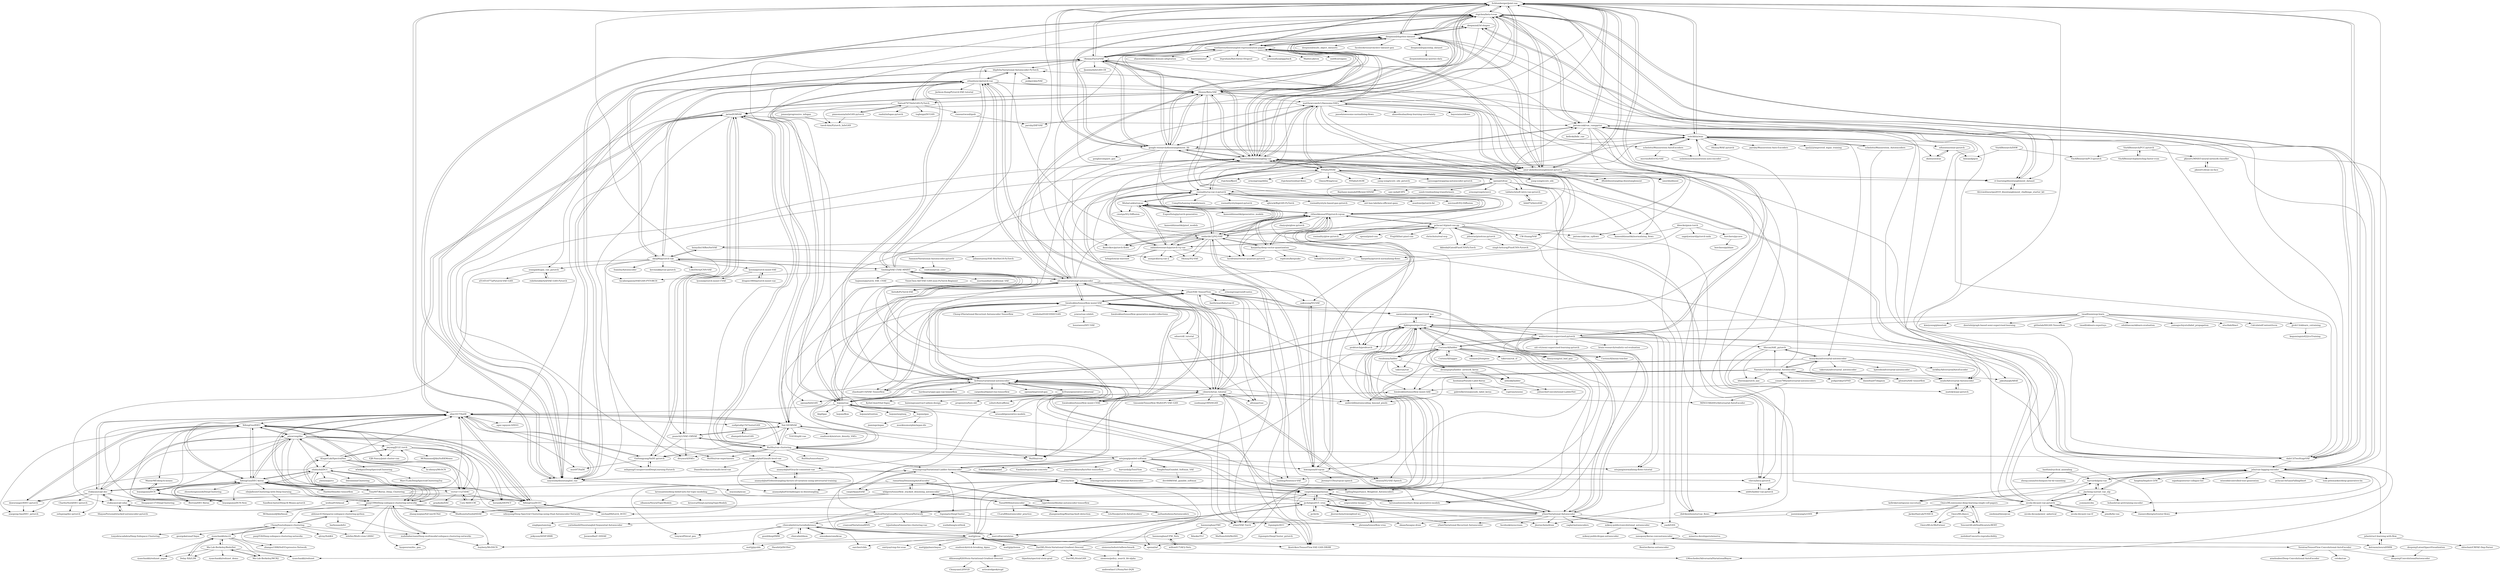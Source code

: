 digraph G {
"Schlumberger/joint-vae" -> "rtqichen/beta-tcvae"
"Schlumberger/joint-vae" -> "sootlasten/disentangled-representation-papers"
"Schlumberger/joint-vae" -> "1Konny/FactorVAE"
"Schlumberger/joint-vae" -> "google-research/disentanglement_lib"
"Schlumberger/joint-vae" -> "YannDubs/disentangling-vae"
"Schlumberger/joint-vae" -> "deepmind/dsprites-dataset"
"Schlumberger/joint-vae" -> "1Konny/Beta-VAE"
"Schlumberger/joint-vae" -> "jmtomczak/vae_vampprior"
"Schlumberger/joint-vae" -> "miyosuda/disentangled_vae"
"Schlumberger/joint-vae" -> "wohlert/semi-supervised-pytorch"
"Schlumberger/joint-vae" -> "amir-abdi/disentanglement-pytorch"
"Schlumberger/joint-vae" -> "daib13/TwoStageVAE"
"Schlumberger/joint-vae" -> "psanch21/VAE-GMVAE"
"Schlumberger/joint-vae" -> "jxhe/vae-lagging-encoder"
"Schlumberger/joint-vae" -> "tolstikhin/wae"
"MishaLaskin/vqvae" -> "ritheshkumar95/pytorch-vqvae"
"MishaLaskin/vqvae" -> "nadavbh12/VQ-VAE"
"MishaLaskin/vqvae" -> "zalandoresearch/pytorch-vq-vae"
"MishaLaskin/vqvae" -> "rosinality/vq-vae-2-pytorch"
"MishaLaskin/vqvae" -> "cientgu/VQ-Diffusion" ["e"=1]
"MishaLaskin/vqvae" -> "lucidrains/vector-quantize-pytorch" ["e"=1]
"MishaLaskin/vqvae" -> "EugenHotaj/pytorch-generative"
"MishaLaskin/vqvae" -> "karpathy/deep-vector-quantization"
"MishaLaskin/vqvae" -> "kamenbliznashki/generative_models"
"MaziarMF/deep-k-means" -> "boyangumn/DCN"
"altosaar/variational-autoencoder" -> "timbmg/VAE-CVAE-MNIST"
"altosaar/variational-autoencoder" -> "kvfrans/variational-autoencoder"
"altosaar/variational-autoencoder" -> "hwalsuklee/tensorflow-mnist-VAE"
"altosaar/variational-autoencoder" -> "ethanluoyc/pytorch-vae"
"altosaar/variational-autoencoder" -> "cdoersch/vae_tutorial"
"altosaar/variational-autoencoder" -> "bojone/vae"
"altosaar/variational-autoencoder" -> "1Konny/Beta-VAE"
"altosaar/variational-autoencoder" -> "AntixK/PyTorch-VAE" ["e"=1]
"altosaar/variational-autoencoder" -> "tolstikhin/wae"
"altosaar/variational-autoencoder" -> "matthewvowels1/Awesome-VAEs"
"altosaar/variational-autoencoder" -> "wiseodd/generative-models" ["e"=1]
"altosaar/variational-autoencoder" -> "y0ast/VAE-TensorFlow"
"altosaar/variational-autoencoder" -> "YannDubs/disentangling-vae"
"altosaar/variational-autoencoder" -> "ritheshkumar95/pytorch-vqvae"
"altosaar/variational-autoencoder" -> "ermongroup/cs228-notes" ["e"=1]
"jwyang/JULE.torch" -> "FJR-Nancy/joint-cluster-cnn"
"jwyang/JULE.torch" -> "Cory-M/DCCM"
"jwyang/JULE.torch" -> "herandy/DEPICT"
"jwyang/JULE.torch" -> "KlugerLab/SpectralNet"
"jwyang/JULE.torch" -> "MOhammedJAbi/SoftKMeans"
"jwyang/JULE.torch" -> "XifengGuo/IDEC"
"jwyang/JULE.torch" -> "vector-1127/DAC"
"matthewvowels1/Awesome-VAEs" -> "YannDubs/disentangling-vae"
"matthewvowels1/Awesome-VAEs" -> "amir-abdi/disentanglement-pytorch"
"matthewvowels1/Awesome-VAEs" -> "rtqichen/beta-tcvae"
"matthewvowels1/Awesome-VAEs" -> "janosh/awesome-normalizing-flows" ["e"=1]
"matthewvowels1/Awesome-VAEs" -> "google-research/disentanglement_lib"
"matthewvowels1/Awesome-VAEs" -> "NVlabs/NVAE"
"matthewvowels1/Awesome-VAEs" -> "karpathy/pytorch-normalizing-flows" ["e"=1]
"matthewvowels1/Awesome-VAEs" -> "sootlasten/disentangled-representation-papers"
"matthewvowels1/Awesome-VAEs" -> "Schlumberger/joint-vae"
"matthewvowels1/Awesome-VAEs" -> "didriknielsen/survae_flows" ["e"=1]
"matthewvowels1/Awesome-VAEs" -> "yang-song/score_sde" ["e"=1]
"matthewvowels1/Awesome-VAEs" -> "kamenbliznashki/normalizing_flows" ["e"=1]
"matthewvowels1/Awesome-VAEs" -> "ahmedmalaa/deep-learning-uncertainty" ["e"=1]
"matthewvowels1/Awesome-VAEs" -> "jariasf/GMVAE"
"matthewvowels1/Awesome-VAEs" -> "bayesiains/nflows" ["e"=1]
"sootlasten/disentangled-representation-papers" -> "google-research/disentanglement_lib"
"sootlasten/disentangled-representation-papers" -> "Schlumberger/joint-vae"
"sootlasten/disentangled-representation-papers" -> "rtqichen/beta-tcvae"
"sootlasten/disentangled-representation-papers" -> "YannDubs/disentangling-vae"
"sootlasten/disentangled-representation-papers" -> "amir-abdi/disentanglement-pytorch"
"sootlasten/disentangled-representation-papers" -> "deepmind/dsprites-dataset"
"sootlasten/disentangled-representation-papers" -> "zhaoxin94/awsome-domain-adaptation" ["e"=1]
"sootlasten/disentangled-representation-papers" -> "bayesiains/nsf" ["e"=1]
"sootlasten/disentangled-representation-papers" -> "1Konny/FactorVAE"
"sootlasten/disentangled-representation-papers" -> "btgraham/Batchwise-Dropout" ["e"=1]
"sootlasten/disentangled-representation-papers" -> "arunmallya/piggyback" ["e"=1]
"sootlasten/disentangled-representation-papers" -> "matthewvowels1/Awesome-VAEs"
"sootlasten/disentangled-representation-papers" -> "MadryLab/cox" ["e"=1]
"sootlasten/disentangled-representation-papers" -> "unit8co/vegans" ["e"=1]
"sootlasten/disentangled-representation-papers" -> "probtorch/probtorch" ["e"=1]
"rosinality/vq-vae-2-pytorch" -> "ritheshkumar95/pytorch-vqvae"
"rosinality/vq-vae-2-pytorch" -> "zalandoresearch/pytorch-vq-vae"
"rosinality/vq-vae-2-pytorch" -> "nadavbh12/VQ-VAE"
"rosinality/vq-vae-2-pytorch" -> "MishaLaskin/vqvae"
"rosinality/vq-vae-2-pytorch" -> "CompVis/taming-transformers" ["e"=1]
"rosinality/vq-vae-2-pytorch" -> "NVlabs/NVAE"
"rosinality/vq-vae-2-pytorch" -> "rosinality/stylegan2-pytorch" ["e"=1]
"rosinality/vq-vae-2-pytorch" -> "ajbrock/BigGAN-PyTorch" ["e"=1]
"rosinality/vq-vae-2-pytorch" -> "rosinality/style-based-gan-pytorch" ["e"=1]
"rosinality/vq-vae-2-pytorch" -> "mit-han-lab/data-efficient-gans" ["e"=1]
"rosinality/vq-vae-2-pytorch" -> "mseitzer/pytorch-fid" ["e"=1]
"rosinality/vq-vae-2-pytorch" -> "cientgu/VQ-Diffusion" ["e"=1]
"rosinality/vq-vae-2-pytorch" -> "unixpickle/vq-vae-2"
"rosinality/vq-vae-2-pytorch" -> "microsoft/VQ-Diffusion" ["e"=1]
"rosinality/vq-vae-2-pytorch" -> "hiwonjoon/tf-vqvae"
"y0ast/Variational-Autoencoder" -> "y0ast/VAE-Torch" ["e"=1]
"y0ast/Variational-Autoencoder" -> "dpkingma/nips14-ssl"
"y0ast/Variational-Autoencoder" -> "y0ast/VAE-TensorFlow"
"y0ast/Variational-Autoencoder" -> "jych/nips2015_vrnn"
"y0ast/Variational-Autoencoder" -> "casperkaae/parmesan"
"y0ast/Variational-Autoencoder" -> "caglar/autoencoders"
"y0ast/Variational-Autoencoder" -> "jbornschein/draw" ["e"=1]
"y0ast/Variational-Autoencoder" -> "mikesj-public/convolutional_autoencoder"
"y0ast/Variational-Autoencoder" -> "y0ast/Variational-Recurrent-Autoencoder"
"y0ast/Variational-Autoencoder" -> "yaoli/GSN"
"y0ast/Variational-Autoencoder" -> "skaae/lasagne-draw" ["e"=1]
"y0ast/Variational-Autoencoder" -> "facebook/eyescream" ["e"=1]
"y0ast/Variational-Autoencoder" -> "kvfrans/variational-autoencoder"
"y0ast/Variational-Autoencoder" -> "cdoersch/vae_tutorial"
"y0ast/Variational-Autoencoder" -> "yburda/iwae"
"nicola-decao/s-vae-tf" -> "nicola-decao/s-vae-pytorch"
"Ma-Lab-Berkeley/ReduNet" -> "Ma-Lab-Berkeley/MCR2"
"Ma-Lab-Berkeley/ReduNet" -> "ryanchankh/redunet_demo"
"Ma-Lab-Berkeley/ReduNet" -> "ryanchankh/mcr2"
"Ma-Lab-Berkeley/ReduNet" -> "ryanchankh/redunet_paper"
"Ma-Lab-Berkeley/ReduNet" -> "Delay-Xili/LDR"
"Ma-Lab-Berkeley/ReduNet" -> "ryanchankh/redunet"
"nathanhubens/Autoencoders" -> "Nana0606/autoencoder"
"ldeecke/gmm-torch" -> "borchero/pycave"
"ldeecke/gmm-torch" -> "Nat-D/GMVAE"
"ldeecke/gmm-torch" -> "sagelywizard/pytorch-mdn" ["e"=1]
"ldeecke/gmm-torch" -> "kamenbliznashki/normalizing_flows" ["e"=1]
"ryanchankh/mcr2" -> "Delay-Xili/LDR"
"ryanchankh/mcr2" -> "ryanchankh/redunet"
"ryanchankh/mcr2" -> "ryanchankh/redunet_paper"
"ryanchankh/mcr2" -> "Ma-Lab-Berkeley/ReduNet"
"ryanchankh/mcr2" -> "Ma-Lab-Berkeley/MCR2"
"ryanchankh/mcr2" -> "zhangsz1998/Self-Expressive-Network"
"ryanchankh/mcr2" -> "ChongYou/subspace-clustering"
"jariasf/GMVAE" -> "psanch21/VAE-GMVAE"
"jariasf/GMVAE" -> "RuiShu/vae-clustering"
"jariasf/GMVAE" -> "Nat-D/GMVAE"
"jariasf/GMVAE" -> "divymurli/VAEs"
"jariasf/GMVAE" -> "GuHongyang/VaDE-pytorch"
"jariasf/GMVAE" -> "slim1017/VaDE"
"jariasf/GMVAE" -> "jmtomczak/vae_vampprior"
"jariasf/GMVAE" -> "RuiShu/vae-experiments"
"jariasf/GMVAE" -> "ngoc-nguyen-0/DGG"
"hsinyilin19/ResNetVAE" -> "julianstastny/VAE-ResNet18-PyTorch"
"hsinyilin19/ResNetVAE" -> "sksq96/pytorch-vae"
"rajarsheem/libsdae-autoencoder-tensorflow" -> "ramarlina/DenoisingAutoEncoder"
"ketranm/neuralHMM" -> "jxhe/struct-learning-with-flow"
"openai/vdvae" -> "NVlabs/NVAE"
"openai/vdvae" -> "Rayhane-mamah/Efficient-VDVAE"
"openai/vdvae" -> "didriknielsen/survae_flows" ["e"=1]
"openai/vdvae" -> "kamenbliznashki/normalizing_flows" ["e"=1]
"openai/vdvae" -> "vlievin/biva-pytorch"
"openai/vdvae" -> "taldatech/soft-intro-vae-pytorch"
"openai/vdvae" -> "saic-mdal/CIPS" ["e"=1]
"openai/vdvae" -> "rosinality/vq-vae-2-pytorch"
"openai/vdvae" -> "samb-t/unleashing-transformers" ["e"=1]
"openai/vdvae" -> "ermongroup/ncsnv2" ["e"=1]
"KlugerLab/SpectralNet" -> "xdxuyang/Deep-Spectral-Clustering-using-Dual-Autoencoder-Network"
"KlugerLab/SpectralNet" -> "panji1990/Deep-subspace-clustering-networks"
"KlugerLab/SpectralNet" -> "wlwkgus/DeepSpectralClustering"
"KlugerLab/SpectralNet" -> "jwyang/JULE.torch"
"KlugerLab/SpectralNet" -> "piiswrong/dec"
"KlugerLab/SpectralNet" -> "shahsohil/DCC"
"KlugerLab/SpectralNet" -> "hi-zhenyu/MvSCN"
"KlugerLab/SpectralNet" -> "slim1017/VaDE"
"KlugerLab/SpectralNet" -> "vector-1127/DAC"
"rtqichen/beta-tcvae" -> "Schlumberger/joint-vae"
"rtqichen/beta-tcvae" -> "deepmind/dsprites-dataset"
"rtqichen/beta-tcvae" -> "YannDubs/disentangling-vae"
"rtqichen/beta-tcvae" -> "google-research/disentanglement_lib"
"rtqichen/beta-tcvae" -> "1Konny/FactorVAE"
"rtqichen/beta-tcvae" -> "miyosuda/disentangled_vae"
"rtqichen/beta-tcvae" -> "1Konny/Beta-VAE"
"rtqichen/beta-tcvae" -> "amir-abdi/disentanglement-pytorch"
"rtqichen/beta-tcvae" -> "sootlasten/disentangled-representation-papers"
"rtqichen/beta-tcvae" -> "ananyahjha93/cycle-consistent-vae"
"rtqichen/beta-tcvae" -> "rr-learning/disentanglement_dataset"
"rtqichen/beta-tcvae" -> "jmtomczak/vae_vampprior"
"rtqichen/beta-tcvae" -> "jxhe/vae-lagging-encoder"
"rtqichen/beta-tcvae" -> "deepmind/3d-shapes"
"rtqichen/beta-tcvae" -> "daib13/TwoStageVAE"
"bojone/vae" -> "bojone/attention" ["e"=1]
"bojone/vae" -> "y0ast/VAE-TensorFlow"
"bojone/vae" -> "bojone/seq2seq" ["e"=1]
"bojone/vae" -> "slim1017/VaDE"
"bojone/vae" -> "bojone/gan"
"bojone/vae" -> "altosaar/variational-autoencoder"
"bojone/vae" -> "cdoersch/vae_tutorial"
"bojone/vae" -> "tkipf/gae" ["e"=1]
"bojone/vae" -> "timbmg/Sentence-VAE" ["e"=1]
"bojone/vae" -> "bojone/flow" ["e"=1]
"bojone/vae" -> "ethanluoyc/pytorch-vae"
"bojone/vae" -> "wiseodd/generative-models" ["e"=1]
"bojone/vae" -> "kvfrans/variational-autoencoder"
"bojone/vae" -> "hwalsuklee/tensorflow-mnist-VAE"
"bojone/vae" -> "timbmg/VAE-CVAE-MNIST"
"shaohua0116/VAE-Tensorflow" -> "hwalsuklee/tensorflow-mnist-VAE"
"YongfeiYan/Gumbel_Softmax_VAE" -> "dev4488/VAE_gumble_softmax"
"YongfeiYan/Gumbel_Softmax_VAE" -> "ericjang/gumbel-softmax"
"despoisj/LatentSpaceVisualization" -> "despoisj/ConvolutionalAutoencoder"
"pianomania/infoGAN-pytorch" -> "Natsu6767/InfoGAN-PyTorch"
"pianomania/infoGAN-pytorch" -> "taeoh-kim/Pytorch_InfoGAN"
"rohithreddy024/VAE-GAN-Pytorch" -> "seangal/dcgan_vae_pytorch"
"slim1017/VaDE" -> "GuHongyang/VaDE-pytorch"
"slim1017/VaDE" -> "XifengGuo/DEC-keras"
"slim1017/VaDE" -> "Nat-D/GMVAE"
"slim1017/VaDE" -> "RuiShu/vae-clustering"
"slim1017/VaDE" -> "piiswrong/dec"
"slim1017/VaDE" -> "jariasf/GMVAE"
"slim1017/VaDE" -> "eelxpeng/UnsupervisedDeepLearning-Pytorch"
"slim1017/VaDE" -> "panji1990/Deep-subspace-clustering-networks"
"slim1017/VaDE" -> "XifengGuo/DCEC"
"slim1017/VaDE" -> "XifengGuo/IDEC"
"slim1017/VaDE" -> "mori97/VaDE"
"slim1017/VaDE" -> "vlukiyanov/pt-dec"
"slim1017/VaDE" -> "fferroni/DEC-Keras"
"slim1017/VaDE" -> "ngoc-nguyen-0/DGG"
"slim1017/VaDE" -> "sudiptodip15/ClusterGAN"
"tmadl/semisup-learn" -> "jjrob13/sklearn_cotraining"
"tmadl/semisup-learn" -> "dpkingma/nips14-ssl"
"tmadl/semisup-learn" -> "gitlimlab/SSGAN-Tensorflow" ["e"=1]
"tmadl/semisup-learn" -> "tmadl/sklearn-expertsys" ["e"=1]
"tmadl/semisup-learn" -> "wohlert/semi-supervised-pytorch"
"tmadl/semisup-learn" -> "edublancas/sklearn-evaluation" ["e"=1]
"tmadl/semisup-learn" -> "yamaguchiyuto/label_propagation" ["e"=1]
"tmadl/semisup-learn" -> "ntucllab/libact" ["e"=1]
"tmadl/semisup-learn" -> "CalculatedContent/tsvm"
"tmadl/semisup-learn" -> "kimiyoung/planetoid" ["e"=1]
"tmadl/semisup-learn" -> "deerishi/graph-based-semi-supervised-learning"
"jxhe/struct-learning-with-flow" -> "ketranm/neuralHMM"
"jxhe/struct-learning-with-flow" -> "shtechair/CRFAE-Dep-Parser"
"hwalsuklee/tensorflow-mnist-VAE" -> "hwalsuklee/tensorflow-mnist-CVAE"
"hwalsuklee/tensorflow-mnist-VAE" -> "y0ast/VAE-TensorFlow"
"hwalsuklee/tensorflow-mnist-VAE" -> "hwalsuklee/tensorflow-mnist-AAE"
"hwalsuklee/tensorflow-mnist-VAE" -> "shaohua0116/VAE-Tensorflow"
"hwalsuklee/tensorflow-mnist-VAE" -> "kvfrans/variational-autoencoder"
"hwalsuklee/tensorflow-mnist-VAE" -> "Chung-I/Variational-Recurrent-Autoencoder-Tensorflow" ["e"=1]
"hwalsuklee/tensorflow-mnist-VAE" -> "altosaar/variational-autoencoder"
"hwalsuklee/tensorflow-mnist-VAE" -> "oduerr/dl_tutorial"
"hwalsuklee/tensorflow-mnist-VAE" -> "ikostrikov/TensorFlow-VAE-GAN-DRAW" ["e"=1]
"hwalsuklee/tensorflow-mnist-VAE" -> "minhnhat93/tf-SNDCGAN" ["e"=1]
"hwalsuklee/tensorflow-mnist-VAE" -> "yzwxx/vae-celebA"
"hwalsuklee/tensorflow-mnist-VAE" -> "hwalsuklee/tensorflow-generative-model-collections" ["e"=1]
"hwalsuklee/tensorflow-mnist-VAE" -> "cdoersch/vae_tutorial"
"hwalsuklee/tensorflow-mnist-VAE" -> "Nat-D/GMVAE"
"hwalsuklee/tensorflow-mnist-VAE" -> "saemundsson/semisupervised_vae"
"Nana0606/autoencoder" -> "nathanhubens/Autoencoders"
"Nana0606/autoencoder" -> "wblgers/tensorflow_stacked_denoising_autoencoder"
"Nana0606/autoencoder" -> "CLaraRR/autoencoder_practice"
"Nana0606/autoencoder" -> "zhangxiaoling/Bearing-fault-detection" ["e"=1]
"Nana0606/autoencoder" -> "LitoNeo/pytorch-AutoEncoders"
"wblgers/tensorflow_stacked_denoising_autoencoder" -> "MadhumitaSushil/SDAE"
"wblgers/tensorflow_stacked_denoising_autoencoder" -> "ramarlina/DenoisingAutoEncoder"
"wblgers/tensorflow_stacked_denoising_autoencoder" -> "vlukiyanov/pt-sdae"
"wblgers/tensorflow_stacked_denoising_autoencoder" -> "Nana0606/autoencoder"
"wblgers/tensorflow_stacked_denoising_autoencoder" -> "rajarsheem/libsdae-autoencoder-tensorflow"
"deepmind/dsprites-dataset" -> "rtqichen/beta-tcvae"
"deepmind/dsprites-dataset" -> "miyosuda/disentangled_vae"
"deepmind/dsprites-dataset" -> "google-research/disentanglement_lib"
"deepmind/dsprites-dataset" -> "deepmind/3d-shapes"
"deepmind/dsprites-dataset" -> "YannDubs/disentangling-vae"
"deepmind/dsprites-dataset" -> "amir-abdi/disentanglement-pytorch"
"deepmind/dsprites-dataset" -> "Schlumberger/joint-vae"
"deepmind/dsprites-dataset" -> "1Konny/FactorVAE"
"deepmind/dsprites-dataset" -> "sootlasten/disentangled-representation-papers"
"deepmind/dsprites-dataset" -> "rr-learning/disentanglement_dataset"
"deepmind/dsprites-dataset" -> "1Konny/Beta-VAE"
"deepmind/dsprites-dataset" -> "deepmind/multi_object_datasets" ["e"=1]
"deepmind/dsprites-dataset" -> "daib13/TwoStageVAE"
"deepmind/dsprites-dataset" -> "facebookresearch/clevr-dataset-gen" ["e"=1]
"deepmind/dsprites-dataset" -> "deepmind/spaceship_dataset"
"hhb072/IntroVAE" -> "taldatech/soft-intro-vae-pytorch"
"Ma-Lab-Berkeley/MCR2" -> "Ma-Lab-Berkeley/ReduNet"
"seangal/dcgan_vae_pytorch" -> "rohithreddy024/VAE-GAN-Pytorch"
"seangal/dcgan_vae_pytorch" -> "a514514772/Pytorch-VAE-GAN"
"piiswrong/dec" -> "XifengGuo/DEC-keras"
"piiswrong/dec" -> "XifengGuo/IDEC"
"piiswrong/dec" -> "boyangumn/DCN"
"piiswrong/dec" -> "slim1017/VaDE"
"piiswrong/dec" -> "shahsohil/DCC"
"piiswrong/dec" -> "fferroni/DEC-Keras"
"piiswrong/dec" -> "KlugerLab/SpectralNet"
"piiswrong/dec" -> "HaebinShin/dec-tensorflow"
"piiswrong/dec" -> "jwyang/JULE.torch"
"piiswrong/dec" -> "vector-1127/DAC"
"piiswrong/dec" -> "vlukiyanov/pt-dec"
"piiswrong/dec" -> "herandy/DEPICT"
"piiswrong/dec" -> "panji1990/Deep-subspace-clustering-networks"
"piiswrong/dec" -> "ttgump/scDeepCluster"
"piiswrong/dec" -> "XifengGuo/DCEC"
"dpkingma/nips14-ssl" -> "saemundsson/semisupervised_vae"
"dpkingma/nips14-ssl" -> "casperkaae/parmesan"
"dpkingma/nips14-ssl" -> "y0ast/Variational-Autoencoder"
"dpkingma/nips14-ssl" -> "larsmaaloee/auxiliary-deep-generative-models"
"dpkingma/nips14-ssl" -> "wohlert/semi-supervised-pytorch"
"dpkingma/nips14-ssl" -> "openai/iaf" ["e"=1]
"dpkingma/nips14-ssl" -> "CuriousAI/ladder"
"dpkingma/nips14-ssl" -> "yaoli/GSN"
"dpkingma/nips14-ssl" -> "jbornschein/draw" ["e"=1]
"dpkingma/nips14-ssl" -> "rinuboney/ladder"
"dpkingma/nips14-ssl" -> "RuiShu/vae-clustering"
"dpkingma/nips14-ssl" -> "y0ast/VAE-Torch" ["e"=1]
"dpkingma/nips14-ssl" -> "Nat-D/GMVAE"
"dpkingma/nips14-ssl" -> "probtorch/probtorch" ["e"=1]
"dpkingma/nips14-ssl" -> "ericjang/normalizing-flows-tutorial" ["e"=1]
"wlwkgus/DeepSpectralClustering" -> "MarcTLaw/DeepSpectralClusteringToy"
"jjrob13/sklearn_cotraining" -> "kegumingxin422/coTraining"
"mikesj-public/convolutional_autoencoder" -> "y0ast/Variational-Autoencoder"
"mikesj-public/convolutional_autoencoder" -> "mikesj-public/dcgan-autoencoder"
"mikesj-public/convolutional_autoencoder" -> "nanopony/keras-convautoencoder"
"nanopony/keras-convautoencoder" -> "Rentier/keras-autoencoder"
"nanopony/keras-convautoencoder" -> "Seratna/TensorFlow-Convolutional-AutoEncoder"
"nanopony/keras-convautoencoder" -> "mikesj-public/convolutional_autoencoder"
"ethanluoyc/pytorch-vae" -> "bhpfelix/Variational-Autoencoder-PyTorch"
"ethanluoyc/pytorch-vae" -> "sksq96/pytorch-vae"
"ethanluoyc/pytorch-vae" -> "miyosuda/disentangled_vae"
"ethanluoyc/pytorch-vae" -> "timbmg/VAE-CVAE-MNIST"
"ethanluoyc/pytorch-vae" -> "altosaar/variational-autoencoder"
"ethanluoyc/pytorch-vae" -> "1Konny/FactorVAE"
"ethanluoyc/pytorch-vae" -> "cdoersch/vae_tutorial"
"ethanluoyc/pytorch-vae" -> "schelotto/Wasserstein-AutoEncoders"
"ethanluoyc/pytorch-vae" -> "seangal/dcgan_vae_pytorch"
"ethanluoyc/pytorch-vae" -> "nadavbh12/VQ-VAE"
"ethanluoyc/pytorch-vae" -> "1Konny/Beta-VAE"
"ethanluoyc/pytorch-vae" -> "jariasf/GMVAE"
"ethanluoyc/pytorch-vae" -> "Jackson-Kang/Pytorch-VAE-tutorial"
"ethanluoyc/pytorch-vae" -> "bojone/vae"
"ethanluoyc/pytorch-vae" -> "kvfrans/variational-autoencoder"
"simonkamronn/kvae" -> "clinicalml/structuredinference"
"haofuml/cyclical_annealing" -> "zheng-yanan/techniques-for-kl-vanishing"
"haofuml/cyclical_annealing" -> "harvardnlp/sa-vae"
"CuriousAI/ladder" -> "rinuboney/ladder"
"CuriousAI/ladder" -> "CuriousAI/tagger"
"CuriousAI/ladder" -> "dpkingma/nips14-ssl"
"CuriousAI/ladder" -> "divamgupta/ladder_network_keras"
"CuriousAI/ladder" -> "larsmaaloee/auxiliary-deep-generative-models"
"CuriousAI/ladder" -> "abhiskk/ladder"
"CuriousAI/ladder" -> "casperkaae/parmesan"
"CuriousAI/ladder" -> "takerum/vat" ["e"=1]
"CuriousAI/ladder" -> "y0ast/Variational-Autoencoder"
"CuriousAI/ladder" -> "smlaine2/tempens" ["e"=1]
"CuriousAI/ladder" -> "CuriousAI/mean-teacher" ["e"=1]
"CuriousAI/ladder" -> "wohlert/semi-supervised-pytorch"
"CuriousAI/ladder" -> "kimiyoung/ssl_bad_gan" ["e"=1]
"CuriousAI/ladder" -> "jych/nips2015_vrnn"
"CuriousAI/ladder" -> "takerum/vat_tf" ["e"=1]
"abhiskk/ladder" -> "jubueche/Convolutional-LadderNet"
"divamgupta/ladder_network_keras" -> "jubueche/Convolutional-LadderNet"
"divamgupta/ladder_network_keras" -> "abhiskk/ladder"
"divamgupta/ladder_network_keras" -> "koshian2/Pseudo-Label-Keras"
"rinuboney/ladder" -> "CuriousAI/ladder"
"rinuboney/ladder" -> "abhiskk/ladder"
"rinuboney/ladder" -> "dpkingma/nips14-ssl"
"rinuboney/ladder" -> "casperkaae/parmesan"
"rinuboney/ladder" -> "takerum/vat" ["e"=1]
"rinuboney/ladder" -> "divamgupta/ladder_network_keras"
"NVlabs/NVAE" -> "openai/vdvae"
"NVlabs/NVAE" -> "GlassyWing/nvae"
"NVlabs/NVAE" -> "yang-song/score_sde" ["e"=1]
"NVlabs/NVAE" -> "rosinality/vq-vae-2-pytorch"
"NVlabs/NVAE" -> "didriknielsen/survae_flows" ["e"=1]
"NVlabs/NVAE" -> "NVlabs/LSGM" ["e"=1]
"NVlabs/NVAE" -> "YannDubs/disentangling-vae"
"NVlabs/NVAE" -> "yang-song/score_sde_pytorch" ["e"=1]
"NVlabs/NVAE" -> "taldatech/soft-intro-vae-pytorch"
"NVlabs/NVAE" -> "rosinality/glow-pytorch" ["e"=1]
"NVlabs/NVAE" -> "matthewvowels1/Awesome-VAEs"
"NVlabs/NVAE" -> "taesungp/swapping-autoencoder-pytorch" ["e"=1]
"NVlabs/NVAE" -> "rtqichen/ffjord" ["e"=1]
"NVlabs/NVAE" -> "ermongroup/ddim" ["e"=1]
"NVlabs/NVAE" -> "rtqichen/residual-flows" ["e"=1]
"google-research/disentanglement_lib" -> "sootlasten/disentangled-representation-papers"
"google-research/disentanglement_lib" -> "amir-abdi/disentanglement-pytorch"
"google-research/disentanglement_lib" -> "deepmind/dsprites-dataset"
"google-research/disentanglement_lib" -> "YannDubs/disentangling-vae"
"google-research/disentanglement_lib" -> "rtqichen/beta-tcvae"
"google-research/disentanglement_lib" -> "1Konny/Beta-VAE"
"google-research/disentanglement_lib" -> "Schlumberger/joint-vae"
"google-research/disentanglement_lib" -> "1Konny/FactorVAE"
"google-research/disentanglement_lib" -> "matthewvowels1/Awesome-VAEs"
"google-research/disentanglement_lib" -> "rr-learning/disentanglement_dataset"
"google-research/disentanglement_lib" -> "google/compare_gan" ["e"=1]
"google-research/disentanglement_lib" -> "probtorch/probtorch" ["e"=1]
"google-research/disentanglement_lib" -> "rosinality/vq-vae-2-pytorch"
"google-research/disentanglement_lib" -> "daib13/TwoStageVAE"
"google-research/disentanglement_lib" -> "ikostrikov/pytorch-flows" ["e"=1]
"kvfrans/variational-autoencoder" -> "kvfrans/generative-adversial"
"kvfrans/variational-autoencoder" -> "altosaar/variational-autoencoder"
"kvfrans/variational-autoencoder" -> "y0ast/Variational-Autoencoder"
"kvfrans/variational-autoencoder" -> "hwalsuklee/tensorflow-mnist-VAE"
"kvfrans/variational-autoencoder" -> "ikostrikov/TensorFlow-VAE-GAN-DRAW" ["e"=1]
"kvfrans/variational-autoencoder" -> "y0ast/VAE-TensorFlow"
"kvfrans/variational-autoencoder" -> "hardmaru/cppn-gan-vae-tensorflow" ["e"=1]
"kvfrans/variational-autoencoder" -> "cdoersch/vae_tutorial"
"kvfrans/variational-autoencoder" -> "andersbll/autoencoding_beyond_pixels" ["e"=1]
"kvfrans/variational-autoencoder" -> "y0ast/VAE-Torch" ["e"=1]
"kvfrans/variational-autoencoder" -> "shaohua0116/VAE-Tensorflow"
"kvfrans/variational-autoencoder" -> "carpedm20/pixel-rnn-tensorflow" ["e"=1]
"kvfrans/variational-autoencoder" -> "openai/improved-gan" ["e"=1]
"kvfrans/variational-autoencoder" -> "ethanluoyc/pytorch-vae"
"kvfrans/variational-autoencoder" -> "bojone/vae"
"hanmenghan/CPM_Nets" -> "willow617/AE2-Nets"
"hanmenghan/CPM_Nets" -> "huybery/MvDSCN"
"willow617/AE2-Nets" -> "hanmenghan/CPM_Nets"
"addtt/ladder-vae-pytorch" -> "vlievin/biva-pytorch"
"GuHongyang/VaDE-pytorch" -> "slim1017/VaDE"
"GuHongyang/VaDE-pytorch" -> "mori97/VaDE"
"GuHongyang/VaDE-pytorch" -> "eelxpeng/UnsupervisedDeepLearning-Pytorch"
"GuHongyang/VaDE-pytorch" -> "jariasf/GMVAE"
"timbmg/VAE-CVAE-MNIST" -> "altosaar/variational-autoencoder"
"timbmg/VAE-CVAE-MNIST" -> "sksq96/pytorch-vae"
"timbmg/VAE-CVAE-MNIST" -> "hujinsen/pytorch_VAE_CVAE"
"timbmg/VAE-CVAE-MNIST" -> "ethanluoyc/pytorch-vae"
"timbmg/VAE-CVAE-MNIST" -> "YixinChen-AI/CVAE-GAN-zoos-PyTorch-Beginner" ["e"=1]
"timbmg/VAE-CVAE-MNIST" -> "emited/VariationalRecurrentNeuralNetwork"
"timbmg/VAE-CVAE-MNIST" -> "RuiShu/cvae" ["e"=1]
"timbmg/VAE-CVAE-MNIST" -> "timbmg/Sentence-VAE" ["e"=1]
"timbmg/VAE-CVAE-MNIST" -> "hwalsuklee/tensorflow-mnist-CVAE"
"timbmg/VAE-CVAE-MNIST" -> "YannDubs/disentangling-vae"
"timbmg/VAE-CVAE-MNIST" -> "bhpfelix/Variational-Autoencoder-PyTorch"
"timbmg/VAE-CVAE-MNIST" -> "nnormandin/Conditional_VAE"
"timbmg/VAE-CVAE-MNIST" -> "nadavbh12/VQ-VAE"
"timbmg/VAE-CVAE-MNIST" -> "lucabergamini/VAEGAN-PYTORCH" ["e"=1]
"timbmg/VAE-CVAE-MNIST" -> "bojone/vae"
"Tony607/Keras_Deep_Clustering" -> "XifengGuo/DEC-keras"
"Tony607/Keras_Deep_Clustering" -> "XifengGuo/DCEC"
"Tony607/Keras_Deep_Clustering" -> "slim1017/VaDE"
"Tony607/Keras_Deep_Clustering" -> "fferroni/DEC-Keras"
"eifuentes/swae-pytorch" -> "skolouri/swae"
"eifuentes/swae-pytorch" -> "kimiandj/gsw"
"schelotto/Wasserstein-AutoEncoders" -> "tolstikhin/wae"
"schelotto/Wasserstein-AutoEncoders" -> "sedelmeyer/wasserstein-auto-encoder"
"schelotto/Wasserstein-AutoEncoders" -> "microsoft/EA-VQ-VAE"
"skolouri/swae" -> "eifuentes/swae-pytorch"
"tolstikhin/wae" -> "schelotto/Wasserstein-AutoEncoders"
"tolstikhin/wae" -> "schelotto/Wasserstein_Autoencoders"
"tolstikhin/wae" -> "jmtomczak/vae_vampprior"
"tolstikhin/wae" -> "1Konny/WAE-pytorch"
"tolstikhin/wae" -> "skolouri/swae"
"tolstikhin/wae" -> "sedelmeyer/wasserstein-auto-encoder"
"tolstikhin/wae" -> "paruby/Wasserstein-Auto-Encoders"
"tolstikhin/wae" -> "Schlumberger/joint-vae"
"tolstikhin/wae" -> "miyosuda/disentangled_vae"
"tolstikhin/wae" -> "jakezhaojb/ARAE" ["e"=1]
"tolstikhin/wae" -> "musyoku/adversarial-autoencoder"
"tolstikhin/wae" -> "eifuentes/swae-pytorch"
"tolstikhin/wae" -> "google-research/disentanglement_lib"
"tolstikhin/wae" -> "RuiShu/vae-clustering"
"tolstikhin/wae" -> "igul222/improved_wgan_training" ["e"=1]
"vlukiyanov/pt-dec" -> "vlukiyanov/pt-sdae"
"vlukiyanov/pt-dec" -> "eelxpeng/dec-pytorch"
"vlukiyanov/pt-dec" -> "dawnranger/IDEC-pytorch"
"vlukiyanov/pt-dec" -> "xiaopeng-liao/DEC_pytorch"
"vlukiyanov/pt-dec" -> "Deepayan137/DeepClustering"
"vlukiyanov/pt-dec" -> "XifengGuo/DEC-keras"
"vlukiyanov/pt-dec" -> "XifengGuo/IDEC"
"vlukiyanov/pt-dec" -> "slim1017/VaDE"
"vlukiyanov/pt-dec" -> "CharlesNord/DEC-pytorch"
"vlukiyanov/pt-dec" -> "piiswrong/dec"
"vlukiyanov/pt-sdae" -> "vlukiyanov/pt-dec"
"vlukiyanov/pt-sdae" -> "MadhumitaSushil/SDAE"
"vlukiyanov/pt-sdae" -> "ShayanPersonal/stacked-autoencoder-pytorch"
"zhampel/clusterGAN" -> "sudiptodip15/ClusterGAN"
"YannDubs/disentangling-vae" -> "rtqichen/beta-tcvae"
"YannDubs/disentangling-vae" -> "google-research/disentanglement_lib"
"YannDubs/disentangling-vae" -> "matthewvowels1/Awesome-VAEs"
"YannDubs/disentangling-vae" -> "amir-abdi/disentanglement-pytorch"
"YannDubs/disentangling-vae" -> "deepmind/dsprites-dataset"
"YannDubs/disentangling-vae" -> "Schlumberger/joint-vae"
"YannDubs/disentangling-vae" -> "sootlasten/disentangled-representation-papers"
"YannDubs/disentangling-vae" -> "1Konny/Beta-VAE"
"YannDubs/disentangling-vae" -> "1Konny/FactorVAE"
"YannDubs/disentangling-vae" -> "daib13/TwoStageVAE"
"YannDubs/disentangling-vae" -> "didriknielsen/survae_flows" ["e"=1]
"YannDubs/disentangling-vae" -> "miyosuda/disentangled_vae"
"YannDubs/disentangling-vae" -> "NVlabs/NVAE"
"YannDubs/disentangling-vae" -> "nmichlo/disent"
"YannDubs/disentangling-vae" -> "AntixK/PyTorch-VAE" ["e"=1]
"EugenHotaj/pytorch-generative" -> "MishaLaskin/vqvae"
"EugenHotaj/pytorch-generative" -> "kamenbliznashki/pixel_models"
"amir-abdi/disentanglement-pytorch" -> "google-research/disentanglement_lib"
"amir-abdi/disentanglement-pytorch" -> "rr-learning/disentanglement_dataset"
"amir-abdi/disentanglement-pytorch" -> "YannDubs/disentangling-vae"
"amir-abdi/disentanglement-pytorch" -> "iffsid/disentangling-disentanglement"
"amir-abdi/disentanglement-pytorch" -> "deepmind/dsprites-dataset"
"amir-abdi/disentanglement-pytorch" -> "rtqichen/beta-tcvae"
"amir-abdi/disentanglement-pytorch" -> "nmichlo/disent"
"amir-abdi/disentanglement-pytorch" -> "sootlasten/disentangled-representation-papers"
"amir-abdi/disentanglement-pytorch" -> "matthewvowels1/Awesome-VAEs"
"amir-abdi/disentanglement-pytorch" -> "Schlumberger/joint-vae"
"amir-abdi/disentanglement-pytorch" -> "deepmind/3d-shapes"
"amir-abdi/disentanglement-pytorch" -> "addtt/ladder-vae-pytorch"
"cdoersch/vae_tutorial" -> "y0ast/VAE-Torch" ["e"=1]
"cdoersch/vae_tutorial" -> "y0ast/VAE-TensorFlow"
"cdoersch/vae_tutorial" -> "y0ast/Variational-Autoencoder"
"cdoersch/vae_tutorial" -> "andersbll/autoencoding_beyond_pixels" ["e"=1]
"cdoersch/vae_tutorial" -> "altosaar/vae"
"cdoersch/vae_tutorial" -> "altosaar/variational-autoencoder"
"cdoersch/vae_tutorial" -> "RuiShu/cvae" ["e"=1]
"cdoersch/vae_tutorial" -> "ethanluoyc/pytorch-vae"
"cdoersch/vae_tutorial" -> "dpkingma/nips14-ssl"
"cdoersch/vae_tutorial" -> "timsainb/Tensorflow-MultiGPU-VAE-GAN" ["e"=1]
"cdoersch/vae_tutorial" -> "kvfrans/variational-autoencoder"
"cdoersch/vae_tutorial" -> "xunhuang1995/SGAN" ["e"=1]
"cdoersch/vae_tutorial" -> "openai/InfoGAN" ["e"=1]
"cdoersch/vae_tutorial" -> "ikostrikov/TensorFlow-VAE-GAN-DRAW" ["e"=1]
"cdoersch/vae_tutorial" -> "bojone/vae"
"ritheshkumar95/pytorch-vqvae" -> "zalandoresearch/pytorch-vq-vae"
"ritheshkumar95/pytorch-vqvae" -> "rosinality/vq-vae-2-pytorch"
"ritheshkumar95/pytorch-vqvae" -> "nadavbh12/VQ-VAE"
"ritheshkumar95/pytorch-vqvae" -> "MishaLaskin/vqvae"
"ritheshkumar95/pytorch-vqvae" -> "swasun/VQ-VAE-Speech" ["e"=1]
"ritheshkumar95/pytorch-vqvae" -> "hiwonjoon/tf-vqvae"
"ritheshkumar95/pytorch-vqvae" -> "nakosung/VQ-VAE"
"ritheshkumar95/pytorch-vqvae" -> "ikostrikov/pytorch-flows" ["e"=1]
"ritheshkumar95/pytorch-vqvae" -> "pclucas14/pixel-cnn-pp"
"ritheshkumar95/pytorch-vqvae" -> "YannDubs/disentangling-vae"
"ritheshkumar95/pytorch-vqvae" -> "Schlumberger/joint-vae"
"ritheshkumar95/pytorch-vqvae" -> "chaiyujin/glow-pytorch" ["e"=1]
"ritheshkumar95/pytorch-vqvae" -> "karpathy/deep-vector-quantization"
"ritheshkumar95/pytorch-vqvae" -> "nicola-decao/s-vae-pytorch"
"ritheshkumar95/pytorch-vqvae" -> "lucidrains/vector-quantize-pytorch" ["e"=1]
"Naresh1318/Adversarial_Autoencoder" -> "musyoku/adversarial-autoencoder"
"Naresh1318/Adversarial_Autoencoder" -> "conan7882/adversarial-autoencoders"
"Naresh1318/Adversarial_Autoencoder" -> "neale/Adversarial-Autoencoder"
"Naresh1318/Adversarial_Autoencoder" -> "fducau/AAE_pytorch"
"Naresh1318/Adversarial_Autoencoder" -> "bfarzin/pytorch_aae"
"Naresh1318/Adversarial_Autoencoder" -> "podgorskiy/GPND" ["e"=1]
"Naresh1318/Adversarial_Autoencoder" -> "hwalsuklee/tensorflow-mnist-AAE"
"Naresh1318/Adversarial_Autoencoder" -> "tolstikhin/wae"
"Naresh1318/Adversarial_Autoencoder" -> "jakezhaojb/ARAE" ["e"=1]
"Naresh1318/Adversarial_Autoencoder" -> "andersbll/autoencoding_beyond_pixels" ["e"=1]
"Naresh1318/Adversarial_Autoencoder" -> "danieltan07/dagmm" ["e"=1]
"Naresh1318/Adversarial_Autoencoder" -> "gitmatti/AAE-tensorflow"
"Naresh1318/Adversarial_Autoencoder" -> "kvfrans/variational-autoencoder"
"Natsu6767/InfoGAN-PyTorch" -> "pianomania/infoGAN-pytorch"
"Natsu6767/InfoGAN-PyTorch" -> "taeoh-kim/Pytorch_InfoGAN"
"Natsu6767/InfoGAN-PyTorch" -> "openai/InfoGAN" ["e"=1]
"Natsu6767/InfoGAN-PyTorch" -> "raahii/infogan-pytorch"
"Natsu6767/InfoGAN-PyTorch" -> "1Konny/FactorVAE"
"Natsu6767/InfoGAN-PyTorch" -> "cianeastwood/qedr"
"Natsu6767/InfoGAN-PyTorch" -> "togheppi/DCGAN" ["e"=1]
"Natsu6767/InfoGAN-PyTorch" -> "1Konny/Beta-VAE"
"jmtomczak/vae_vampprior" -> "riannevdberg/sylvester-flows" ["e"=1]
"jmtomczak/vae_vampprior" -> "CW-Huang/NAF" ["e"=1]
"jmtomczak/vae_vampprior" -> "vlievin/biva-pytorch"
"jmtomczak/vae_vampprior" -> "ermongroup/Variational-Ladder-Autoencoder"
"jmtomczak/vae_vampprior" -> "tolstikhin/wae"
"jmtomczak/vae_vampprior" -> "jmtomczak/vae_vpflows" ["e"=1]
"jmtomczak/vae_vampprior" -> "xqding/Importance_Weighted_Autoencoders"
"jmtomczak/vae_vampprior" -> "kefirski/bdir_vae" ["e"=1]
"jmtomczak/vae_vampprior" -> "rtqichen/beta-tcvae"
"jmtomczak/vae_vampprior" -> "Schlumberger/joint-vae"
"hiwonjoon/tf-vqvae" -> "nakosung/VQ-VAE"
"hiwonjoon/tf-vqvae" -> "JeremyCCHsu/vqvae-speech" ["e"=1]
"hiwonjoon/tf-vqvae" -> "ritheshkumar95/pytorch-vqvae"
"hiwonjoon/tf-vqvae" -> "nadavbh12/VQ-VAE"
"hiwonjoon/tf-vqvae" -> "swasun/VQ-VAE-Speech" ["e"=1]
"DartML/Stein-Variational-Gradient-Descent" -> "DartML/SteinGAN"
"DartML/Stein-Variational-Gradient-Descent" -> "casperkaae/parmesan"
"DartML/Stein-Variational-Gradient-Descent" -> "dilinwang820/Stein-Variational-Gradient-Descent"
"DartML/Stein-Variational-Gradient-Descent" -> "yburda/iwae"
"DartML/Stein-Variational-Gradient-Descent" -> "mattjj/svae"
"DartML/Stein-Variational-Gradient-Descent" -> "thjashin/spectral-stein-grad" ["e"=1]
"DartML/Stein-Variational-Gradient-Descent" -> "LMescheder/AdversarialVariationalBayes"
"DartML/Stein-Variational-Gradient-Descent" -> "siemens/policy_search_bb-alpha"
"emited/VariationalRecurrentNeuralNetwork" -> "jych/nips2015_vrnn"
"emited/VariationalRecurrentNeuralNetwork" -> "crazysal/VariationalRNN"
"emited/VariationalRecurrentNeuralNetwork" -> "phreeza/tensorflow-vrnn"
"emited/VariationalRecurrentNeuralNetwork" -> "marcofraccaro/srnn"
"emited/VariationalRecurrentNeuralNetwork" -> "tejaslodaya/timeseries-clustering-vae" ["e"=1]
"emited/VariationalRecurrentNeuralNetwork" -> "yatindandi/Disentangled-Sequential-Autoencoder"
"emited/VariationalRecurrentNeuralNetwork" -> "singhgautam/snp"
"emited/VariationalRecurrentNeuralNetwork" -> "clinicalml/structuredinference"
"koshian2/Pseudo-Label-Keras" -> "gabrielkirsten/pseudo_label_keras"
"koshian2/Pseudo-Label-Keras" -> "vuptran/sesemi"
"pclucas14/pixel-cnn-pp" -> "jzbontar/pixelcnn-pytorch"
"pclucas14/pixel-cnn-pp" -> "kkleidal/GatedPixelCNNPyTorch"
"pclucas14/pixel-cnn-pp" -> "ikostrikov/pytorch-flows" ["e"=1]
"pclucas14/pixel-cnn-pp" -> "openai/pixel-cnn" ["e"=1]
"pclucas14/pixel-cnn-pp" -> "jmtomczak/vae_vpflows" ["e"=1]
"pclucas14/pixel-cnn-pp" -> "PrajitR/fast-pixel-cnn" ["e"=1]
"pclucas14/pixel-cnn-pp" -> "chrischute/real-nvp" ["e"=1]
"pclucas14/pixel-cnn-pp" -> "zalandoresearch/pytorch-vq-vae"
"pclucas14/pixel-cnn-pp" -> "rosinality/glow-pytorch" ["e"=1]
"pclucas14/pixel-cnn-pp" -> "jmtomczak/vae_vampprior"
"pclucas14/pixel-cnn-pp" -> "vlievin/biva-pytorch"
"pclucas14/pixel-cnn-pp" -> "ritheshkumar95/pytorch-vqvae"
"pclucas14/pixel-cnn-pp" -> "kamenbliznashki/normalizing_flows" ["e"=1]
"pclucas14/pixel-cnn-pp" -> "CW-Huang/NAF" ["e"=1]
"pclucas14/pixel-cnn-pp" -> "nadavbh12/VQ-VAE"
"Seratna/TensorFlow-Convolutional-AutoEncoder" -> "arashsaber/Deep-Convolutional-AutoEncoder"
"Seratna/TensorFlow-Convolutional-AutoEncoder" -> "nanopony/keras-convautoencoder"
"Seratna/TensorFlow-Convolutional-AutoEncoder" -> "despoisj/ConvolutionalAutoencoder"
"Seratna/TensorFlow-Convolutional-AutoEncoder" -> "ceteke/cae"
"zalandoresearch/pytorch-vq-vae" -> "ritheshkumar95/pytorch-vqvae"
"zalandoresearch/pytorch-vq-vae" -> "nadavbh12/VQ-VAE"
"zalandoresearch/pytorch-vq-vae" -> "rosinality/vq-vae-2-pytorch"
"zalandoresearch/pytorch-vq-vae" -> "MishaLaskin/vqvae"
"zalandoresearch/pytorch-vq-vae" -> "unixpickle/vq-vae-2"
"zalandoresearch/pytorch-vq-vae" -> "swasun/VQ-VAE-Speech" ["e"=1]
"zalandoresearch/pytorch-vq-vae" -> "pclucas14/pixel-cnn-pp"
"zalandoresearch/pytorch-vq-vae" -> "lucidrains/vector-quantize-pytorch" ["e"=1]
"zalandoresearch/pytorch-vq-vae" -> "1Konny/VQ-VAE"
"zalandoresearch/pytorch-vq-vae" -> "hrbigelow/ae-wavenet" ["e"=1]
"weihua916/imsat" -> "MOhammedJAbi/Imsat"
"jiacheng-xu/vmf_vae_nlp" -> "jxhe/vae-lagging-encoder"
"jiacheng-xu/vmf_vae_nlp" -> "harvardnlp/sa-vae"
"jiacheng-xu/vmf_vae_nlp" -> "nicola-decao/s-vae-pytorch"
"jiacheng-xu/vmf_vae_nlp" -> "bohanli/vae-pretraining-encoder"
"jiacheng-xu/vmf_vae_nlp" -> "ysmiao/nvdm" ["e"=1]
"jiacheng-xu/vmf_vae_nlp" -> "kefirski/contiguous-succotash"
"vector-1127/DAC" -> "Cory-M/DCCM"
"vector-1127/DAC" -> "herandy/DEPICT"
"vector-1127/DAC" -> "graykode/DAC"
"vector-1127/DAC" -> "XifengGuo/IDEC"
"vector-1127/DAC" -> "weihua916/imsat"
"ChongYou/subspace-clustering" -> "abhinav4192/sparse-subspace-clustering-python"
"ChongYou/subspace-clustering" -> "panji530/Deep-subspace-clustering-networks"
"ChongYou/subspace-clustering" -> "zhangsz1998/Self-Expressive-Network"
"ChongYou/subspace-clustering" -> "sjtrny/SubKit"
"ChongYou/subspace-clustering" -> "mahdiabavisani/Deep-multimodal-subspace-clustering-networks"
"ChongYou/subspace-clustering" -> "tonyabracadabra/Deep-Subspace-Clustering"
"ChongYou/subspace-clustering" -> "ryanchankh/mcr2"
"ChongYou/subspace-clustering" -> "mbrbic/Multi-view-LRSSC" ["e"=1]
"ChongYou/subspace-clustering" -> "georgekatona/Clique"
"ChongYou/subspace-clustering" -> "panji1990/Deep-subspace-clustering-networks"
"boyangumn/DCN" -> "boyangumn/DCN-New"
"boyangumn/DCN" -> "MaziarMF/deep-k-means"
"boyangumn/DCN-New" -> "boyangumn/DCN"
"ShayanPersonal/stacked-autoencoder-pytorch" -> "vlukiyanov/pt-sdae"
"sudiptodip15/ClusterGAN" -> "zhampel/clusterGAN"
"fferroni/DEC-Keras" -> "XifengGuo/DEC-keras"
"yburda/iwae" -> "casperkaae/parmesan"
"yburda/iwae" -> "xqding/Importance_Weighted_Autoencoders"
"yburda/iwae" -> "casperkaae/LVAE"
"yburda/iwae" -> "tonywu95/eval_gen" ["e"=1]
"yburda/iwae" -> "openai/iaf" ["e"=1]
"oduerr/dl_tutorial" -> "altosaar/vae"
"fducau/AAE_pytorch" -> "bfarzin/pytorch_aae"
"fducau/AAE_pytorch" -> "musyoku/adversarial-autoencoder"
"fducau/AAE_pytorch" -> "maitek/waae-pytorch"
"fducau/AAE_pytorch" -> "neale/Adversarial-Autoencoder"
"musyoku/adversarial-autoencoder" -> "Naresh1318/Adversarial_Autoencoder"
"musyoku/adversarial-autoencoder" -> "fducau/AAE_pytorch"
"musyoku/adversarial-autoencoder" -> "hwalsuklee/tensorflow-mnist-AAE"
"musyoku/adversarial-autoencoder" -> "gitmatti/AAE-tensorflow"
"musyoku/adversarial-autoencoder" -> "nicklhy/AdversarialAutoEncoder"
"musyoku/adversarial-autoencoder" -> "takerum/adversarial_autoencoder"
"musyoku/adversarial-autoencoder" -> "hjweide/adversarial-autoencoder"
"musyoku/adversarial-autoencoder" -> "andersbll/autoencoding_beyond_pixels" ["e"=1]
"musyoku/adversarial-autoencoder" -> "neale/Adversarial-Autoencoder"
"musyoku/adversarial-autoencoder" -> "LMescheder/AdversarialVariationalBayes"
"RuiShu/vae-clustering" -> "jariasf/GMVAE"
"RuiShu/vae-clustering" -> "psanch21/VAE-GMVAE"
"RuiShu/vae-clustering" -> "Nat-D/GMVAE"
"RuiShu/vae-clustering" -> "RuiShu/vae-experiments"
"RuiShu/vae-clustering" -> "slim1017/VaDE"
"RuiShu/vae-clustering" -> "RuiShu/cvae" ["e"=1]
"RuiShu/vae-clustering" -> "divymurli/VAEs"
"RuiShu/vae-clustering" -> "dpkingma/nips14-ssl"
"RuiShu/vae-clustering" -> "ericjang/gumbel-softmax"
"RuiShu/vae-clustering" -> "GuHongyang/VaDE-pytorch"
"RuiShu/vae-clustering" -> "ermongroup/Variational-Ladder-Autoencoder"
"RuiShu/vae-clustering" -> "ananyahjha93/multi-level-vae"
"RuiShu/vae-clustering" -> "RuiShu/tensorbayes"
"RuiShu/vae-clustering" -> "daib13/TwoStageVAE"
"RuiShu/vae-clustering" -> "rtqichen/beta-tcvae"
"daib13/TwoStageVAE" -> "rtqichen/beta-tcvae"
"daib13/TwoStageVAE" -> "jxhe/vae-lagging-encoder"
"daib13/TwoStageVAE" -> "Schlumberger/joint-vae"
"daib13/TwoStageVAE" -> "bhpfelix/Variational-Autoencoder-PyTorch"
"daib13/TwoStageVAE" -> "YannDubs/disentangling-vae"
"daib13/TwoStageVAE" -> "jmtomczak/vae_vampprior"
"CuriousAI/tagger" -> "CuriousAI/ladder"
"karpathy/deep-vector-quantization" -> "lucidrains/vector-quantize-pytorch" ["e"=1]
"karpathy/deep-vector-quantization" -> "nadavbh12/VQ-VAE"
"karpathy/deep-vector-quantization" -> "karpathy/pytorch-normalizing-flows" ["e"=1]
"karpathy/deep-vector-quantization" -> "MishaLaskin/vqvae"
"karpathy/deep-vector-quantization" -> "ritheshkumar95/pytorch-vqvae"
"karpathy/deep-vector-quantization" -> "replicate/keepsake" ["e"=1]
"karpathy/deep-vector-quantization" -> "bshall/VectorQuantizedCPC" ["e"=1]
"bojone/gan" -> "musikisomorphie/wgan-div"
"bojone/gan" -> "bojone/vae"
"bojone/gan" -> "jiamings/wgan" ["e"=1]
"hanmenghan/TMC" -> "lblaoke/TLC"
"hanmenghan/TMC" -> "hanmenghan/CPM_Nets"
"hanmenghan/TMC" -> "MaHuanAAA/MoNIG"
"Cory-M/DCCM" -> "vector-1127/DAC"
"dawnranger/IDEC-pytorch" -> "xiaopeng-liao/DEC_pytorch"
"dawnranger/IDEC-pytorch" -> "XifengGuo/IDEC"
"clinicalml/dmm" -> "clinicalml/structuredinference"
"eelxpeng/UnsupervisedDeepLearning-Pytorch" -> "GuHongyang/VaDE-pytorch"
"mattjj/svae" -> "mattjj/pyslds" ["e"=1]
"mattjj/svae" -> "clinicalml/structuredinference"
"mattjj/svae" -> "emtiyaz/vmp-for-svae"
"mattjj/svae" -> "yburda/iwae"
"mattjj/svae" -> "mattjj/pybasicbayes" ["e"=1]
"mattjj/svae" -> "enalisnick/stick-breaking_dgms" ["e"=1]
"mattjj/svae" -> "DartML/Stein-Variational-Gradient-Descent"
"mattjj/svae" -> "casperkaae/parmesan"
"mattjj/svae" -> "openai/iaf" ["e"=1]
"mattjj/svae" -> "ermongroup/Variational-Ladder-Autoencoder"
"mattjj/svae" -> "earcher/vilds"
"mattjj/svae" -> "ketranm/neuralHMM"
"mattjj/svae" -> "ikostrikov/TensorFlow-VAE-GAN-DRAW" ["e"=1]
"mattjj/svae" -> "mattjj/pyhsmm" ["e"=1]
"ermongroup/Variational-Ladder-Autoencoder" -> "casperkaae/LVAE"
"ermongroup/Variational-Ladder-Autoencoder" -> "ermongroup/Sequential-Variational-Autoencoder"
"ermongroup/Variational-Ladder-Autoencoder" -> "addtt/ladder-vae-pytorch"
"ermongroup/Variational-Ladder-Autoencoder" -> "jmtomczak/vae_vampprior"
"ermongroup/Variational-Ladder-Autoencoder" -> "miyosuda/disentangled_vae"
"ermongroup/Variational-Ladder-Autoencoder" -> "vlievin/biva-pytorch"
"ermongroup/Variational-Ladder-Autoencoder" -> "yburda/iwae"
"dilinwang820/Stein-Variational-Gradient-Descent" -> "activatedgeek/svgd"
"dilinwang820/Stein-Variational-Gradient-Descent" -> "ChunyuanLI/SVGD"
"wohlert/semi-supervised-pytorch" -> "dpkingma/nips14-ssl"
"wohlert/semi-supervised-pytorch" -> "probtorch/probtorch" ["e"=1]
"wohlert/semi-supervised-pytorch" -> "saemundsson/semisupervised_vae"
"wohlert/semi-supervised-pytorch" -> "Schlumberger/joint-vae"
"wohlert/semi-supervised-pytorch" -> "CuriousAI/mean-teacher" ["e"=1]
"wohlert/semi-supervised-pytorch" -> "nicola-decao/s-vae-pytorch"
"wohlert/semi-supervised-pytorch" -> "kimiyoung/ssl_bad_gan" ["e"=1]
"wohlert/semi-supervised-pytorch" -> "YannDubs/disentangling-vae"
"wohlert/semi-supervised-pytorch" -> "riannevdberg/sylvester-flows" ["e"=1]
"wohlert/semi-supervised-pytorch" -> "fducau/AAE_pytorch"
"wohlert/semi-supervised-pytorch" -> "ericjang/normalizing-flows-tutorial" ["e"=1]
"wohlert/semi-supervised-pytorch" -> "siit-vtt/semi-supervised-learning-pytorch" ["e"=1]
"wohlert/semi-supervised-pytorch" -> "larsmaaloee/auxiliary-deep-generative-models"
"wohlert/semi-supervised-pytorch" -> "CuriousAI/ladder"
"wohlert/semi-supervised-pytorch" -> "brain-research/realistic-ssl-evaluation" ["e"=1]
"deepmind/3d-shapes" -> "rr-learning/disentanglement_dataset"
"deepmind/3d-shapes" -> "paruby/DIP-VAE"
"deepmind/3d-shapes" -> "deepmind/dsprites-dataset"
"abhinav4192/sparse-subspace-clustering-python" -> "ChongYou/subspace-clustering"
"abhinav4192/sparse-subspace-clustering-python" -> "barbosaaob/lrr"
"abhinav4192/sparse-subspace-clustering-python" -> "mahdiabavisani/Deep-multimodal-subspace-clustering-networks"
"mahdiabavisani/Deep-multimodal-subspace-clustering-networks" -> "hyqneuron/dsc_gan"
"mahdiabavisani/Deep-multimodal-subspace-clustering-networks" -> "huybery/MvDSCN"
"mahdiabavisani/Deep-multimodal-subspace-clustering-networks" -> "panji1990/Deep-subspace-clustering-networks"
"michaal94/torch_DCEC" -> "XifengGuo/DCEC"
"nicola-decao/s-vae-pytorch" -> "nicola-decao/s-vae-tf"
"nicola-decao/s-vae-pytorch" -> "jiacheng-xu/vmf_vae_nlp"
"nicola-decao/s-vae-pytorch" -> "pimdh/lie-vae" ["e"=1]
"nicola-decao/s-vae-pytorch" -> "emilemathieu/pvae" ["e"=1]
"nicola-decao/s-vae-pytorch" -> "riannevdberg/sylvester-flows" ["e"=1]
"nicola-decao/s-vae-pytorch" -> "jmtomczak/vae_vampprior"
"nicola-decao/s-vae-pytorch" -> "rtqichen/beta-tcvae"
"nicola-decao/s-vae-pytorch" -> "nicola-decao/power_spherical"
"nicola-decao/s-vae-pytorch" -> "Schlumberger/joint-vae"
"nicola-decao/s-vae-pytorch" -> "didriknielsen/survae_flows" ["e"=1]
"nicola-decao/s-vae-pytorch" -> "harvardnlp/sa-vae"
"larsmaaloee/deep-belief-nets-for-topic-modeling" -> "elbamos/NeuralTopicModels"
"larsmaaloee/deep-belief-nets-for-topic-modeling" -> "krenova/DeepLearningTopicModels"
"larsmaaloee/deep-belief-nets-for-topic-modeling" -> "larsmaaloee/auxiliary-deep-generative-models"
"sksq96/pytorch-vae" -> "LukeDitria/CNN-VAE"
"sksq96/pytorch-vae" -> "bhpfelix/Variational-Autoencoder-PyTorch"
"sksq96/pytorch-vae" -> "ethanluoyc/pytorch-vae"
"sksq96/pytorch-vae" -> "timbmg/VAE-CVAE-MNIST"
"sksq96/pytorch-vae" -> "hsinyilin19/ResNetVAE"
"sksq96/pytorch-vae" -> "coolvision/vae_conv"
"sksq96/pytorch-vae" -> "seangal/dcgan_vae_pytorch"
"sksq96/pytorch-vae" -> "lyeoni/pytorch-mnist-VAE"
"sksq96/pytorch-vae" -> "foamliu/Autoencoder"
"sksq96/pytorch-vae" -> "ananyahjha93/multi-level-vae"
"sksq96/pytorch-vae" -> "vlukiyanov/pt-sdae"
"sksq96/pytorch-vae" -> "lucabergamini/VAEGAN-PYTORCH" ["e"=1]
"sksq96/pytorch-vae" -> "kevinzakka/vae-pytorch"
"1Konny/Beta-VAE" -> "1Konny/FactorVAE"
"1Konny/Beta-VAE" -> "rtqichen/beta-tcvae"
"1Konny/Beta-VAE" -> "google-research/disentanglement_lib"
"1Konny/Beta-VAE" -> "miyosuda/disentangled_vae"
"1Konny/Beta-VAE" -> "YannDubs/disentangling-vae"
"1Konny/Beta-VAE" -> "Schlumberger/joint-vae"
"1Konny/Beta-VAE" -> "deepmind/dsprites-dataset"
"1Konny/Beta-VAE" -> "amir-abdi/disentanglement-pytorch"
"1Konny/Beta-VAE" -> "daib13/TwoStageVAE"
"1Konny/Beta-VAE" -> "rosinality/vq-vae-2-pytorch"
"1Konny/Beta-VAE" -> "matthewvowels1/Awesome-VAEs"
"1Konny/Beta-VAE" -> "ritheshkumar95/pytorch-vqvae"
"1Konny/Beta-VAE" -> "sootlasten/disentangled-representation-papers"
"1Konny/Beta-VAE" -> "Natsu6767/InfoGAN-PyTorch"
"1Konny/Beta-VAE" -> "altosaar/variational-autoencoder"
"shahsohil/DCC" -> "yhenon/pyrcc"
"shahsohil/DCC" -> "panji1990/Deep-subspace-clustering-networks"
"shahsohil/DCC" -> "XifengGuo/DEC-keras"
"shahsohil/DCC" -> "michaal94/torch_DCEC"
"shahsohil/DCC" -> "boyangumn/DCN-New"
"shahsohil/DCC" -> "dweiiiiiiiiii/Clustering"
"shahsohil/DCC" -> "XifengGuo/DCEC"
"shahsohil/DCC" -> "dawnranger/IDEC-pytorch"
"shahsohil/DCC" -> "jwyang/JULE.torch"
"saemundsson/semisupervised_vae" -> "dpkingma/nips14-ssl"
"rr-learning/disentanglement_dataset" -> "AIcrowd/neurips2019_disentanglement_challenge_starter_kit"
"rr-learning/disentanglement_dataset" -> "deepmind/3d-shapes"
"kvfrans/generative-adversial" -> "propensive/fury-old" ["e"=1]
"kvfrans/generative-adversial" -> "sohutv/hotcaffeine" ["e"=1]
"kvfrans/generative-adversial" -> "kvfrans/variational-autoencoder"
"kvfrans/generative-adversial" -> "KylinC/mmVital-Signs" ["e"=1]
"kvfrans/generative-adversial" -> "baimingxuan/vue3-admin-design" ["e"=1]
"yzwxx/vae-celebA" -> "houxianxu/DFC-VAE"
"jych/nips2015_vrnn" -> "jych/cle"
"jych/nips2015_vrnn" -> "phreeza/tensorflow-vrnn"
"jych/nips2015_vrnn" -> "marcofraccaro/srnn"
"jych/nips2015_vrnn" -> "casperkaae/parmesan"
"jych/nips2015_vrnn" -> "emited/VariationalRecurrentNeuralNetwork"
"jych/nips2015_vrnn" -> "y0ast/Variational-Autoencoder"
"jych/nips2015_vrnn" -> "y0ast/Variational-Recurrent-Autoencoder"
"jych/nips2015_vrnn" -> "jbornschein/draw" ["e"=1]
"jych/nips2015_vrnn" -> "jbornschein/reweighted-ws"
"jych/nips2015_vrnn" -> "yburda/iwae"
"XifengGuo/IDEC" -> "piiswrong/dec"
"XifengGuo/IDEC" -> "dawnranger/IDEC-pytorch"
"XifengGuo/IDEC" -> "XifengGuo/DEC-keras"
"XifengGuo/IDEC" -> "XifengGuo/DCEC"
"XifengGuo/IDEC" -> "boyangumn/DCN"
"XifengGuo/IDEC" -> "vector-1127/DAC"
"XifengGuo/IDEC" -> "MaziarMF/deep-k-means"
"XifengGuo/IDEC" -> "xiaopeng-liao/DEC_pytorch"
"XifengGuo/IDEC" -> "FJR-Nancy/joint-cluster-cnn"
"XifengGuo/IDEC" -> "boyangumn/DCN-New"
"1Konny/FactorVAE" -> "1Konny/Beta-VAE"
"1Konny/FactorVAE" -> "rtqichen/beta-tcvae"
"1Konny/FactorVAE" -> "Schlumberger/joint-vae"
"1Konny/FactorVAE" -> "miyosuda/disentangled_vae"
"1Konny/FactorVAE" -> "deepmind/dsprites-dataset"
"1Konny/FactorVAE" -> "YannDubs/disentangling-vae"
"1Konny/FactorVAE" -> "google-research/disentanglement_lib"
"1Konny/FactorVAE" -> "bhpfelix/Variational-Autoencoder-PyTorch"
"1Konny/FactorVAE" -> "deepmind/3d-shapes"
"1Konny/FactorVAE" -> "amir-abdi/disentanglement-pytorch"
"1Konny/FactorVAE" -> "sootlasten/disentangled-representation-papers"
"1Konny/FactorVAE" -> "fjxmlzn/InfoGAN-CR"
"1Konny/FactorVAE" -> "jmtomczak/vae_vampprior"
"1Konny/FactorVAE" -> "iffsid/disentangling-disentanglement"
"1Konny/FactorVAE" -> "Natsu6767/InfoGAN-PyTorch"
"marcofraccaro/srnn" -> "jych/nips2015_vrnn"
"phreeza/tensorflow-vrnn" -> "jych/nips2015_vrnn"
"taldatech/soft-intro-vae-pytorch" -> "hhb072/IntroVAE"
"nadavbh12/VQ-VAE" -> "ritheshkumar95/pytorch-vqvae"
"nadavbh12/VQ-VAE" -> "zalandoresearch/pytorch-vq-vae"
"nadavbh12/VQ-VAE" -> "rosinality/vq-vae-2-pytorch"
"nadavbh12/VQ-VAE" -> "MishaLaskin/vqvae"
"nadavbh12/VQ-VAE" -> "hiwonjoon/tf-vqvae"
"nadavbh12/VQ-VAE" -> "nakosung/VQ-VAE"
"nadavbh12/VQ-VAE" -> "ikostrikov/pytorch-flows" ["e"=1]
"nadavbh12/VQ-VAE" -> "daib13/TwoStageVAE"
"nadavbh12/VQ-VAE" -> "hsinyilin19/ResNetVAE"
"nadavbh12/VQ-VAE" -> "karpathy/deep-vector-quantization"
"nadavbh12/VQ-VAE" -> "pclucas14/pixel-cnn-pp"
"nadavbh12/VQ-VAE" -> "lucidrains/vector-quantize-pytorch" ["e"=1]
"nadavbh12/VQ-VAE" -> "YannDubs/disentangling-vae"
"nadavbh12/VQ-VAE" -> "1Konny/VQ-VAE"
"nadavbh12/VQ-VAE" -> "unixpickle/vq-vae-2"
"y0ast/VAE-TensorFlow" -> "y0ast/Variational-Autoencoder"
"y0ast/VAE-TensorFlow" -> "hwalsuklee/tensorflow-mnist-VAE"
"y0ast/VAE-TensorFlow" -> "y0ast/VAE-Torch" ["e"=1]
"y0ast/VAE-TensorFlow" -> "ikostrikov/TensorFlow-VAE-GAN-DRAW" ["e"=1]
"y0ast/VAE-TensorFlow" -> "cdoersch/vae_tutorial"
"y0ast/VAE-TensorFlow" -> "shaohua0116/VAE-Tensorflow"
"y0ast/VAE-TensorFlow" -> "saemundsson/semisupervised_vae"
"y0ast/VAE-TensorFlow" -> "fastforwardlabs/vae-tf"
"y0ast/VAE-TensorFlow" -> "altosaar/vae"
"dragen1860/pytorch-mnist-vae" -> "lyeoni/pytorch-mnist-VAE"
"lyeoni/pytorch-mnist-VAE" -> "dragen1860/pytorch-mnist-vae"
"lyeoni/pytorch-mnist-VAE" -> "lyeoni/pytorch-mnist-CVAE"
"bhpfelix/Variational-Autoencoder-PyTorch" -> "sksq96/pytorch-vae"
"bhpfelix/Variational-Autoencoder-PyTorch" -> "podgorskiy/VAE"
"bhpfelix/Variational-Autoencoder-PyTorch" -> "ethanluoyc/pytorch-vae"
"yaoli/GSN" -> "minerva-developers/minerva" ["e"=1]
"elieJalbout/Clustering-with-Deep-learning" -> "Sandbox3aster/Deep-K-Means-pytorch"
"elieJalbout/Clustering-with-Deep-learning" -> "panji1990/Deep-subspace-clustering-networks"
"Nat-D/GMVAE" -> "psanch21/VAE-GMVAE"
"Nat-D/GMVAE" -> "jariasf/GMVAE"
"Nat-D/GMVAE" -> "RuiShu/vae-clustering"
"Nat-D/GMVAE" -> "slim1017/VaDE"
"Nat-D/GMVAE" -> "51616/split-vae"
"Nat-D/GMVAE" -> "enalisnick/mixture_density_VAEs"
"Nat-D/GMVAE" -> "RuiShu/cvae" ["e"=1]
"Nat-D/GMVAE" -> "GuHongyang/VaDE-pytorch"
"jxhe/vae-lagging-encoder" -> "jiacheng-xu/vmf_vae_nlp"
"jxhe/vae-lagging-encoder" -> "harvardnlp/sa-vae"
"jxhe/vae-lagging-encoder" -> "bohanli/vae-pretraining-encoder"
"jxhe/vae-lagging-encoder" -> "fangleai/Implicit-LVM"
"jxhe/vae-lagging-encoder" -> "jxhe/struct-learning-with-flow"
"jxhe/vae-lagging-encoder" -> "sajadn/posterior-collapse-list"
"jxhe/vae-lagging-encoder" -> "timbmg/Sentence-VAE" ["e"=1]
"jxhe/vae-lagging-encoder" -> "wiseodd/controlled-text-generation" ["e"=1]
"jxhe/vae-lagging-encoder" -> "kefirski/contiguous-succotash"
"jxhe/vae-lagging-encoder" -> "pclucas14/GansFallingShort"
"jxhe/vae-lagging-encoder" -> "rtqichen/beta-tcvae"
"jxhe/vae-lagging-encoder" -> "tom-pelsmaeker/deep-generative-lm"
"jxhe/vae-lagging-encoder" -> "jmtomczak/vae_vampprior"
"maitek/waae-pytorch" -> "neale/Adversarial-Autoencoder"
"HaozhiQi/ISONet" -> "ryanchankh/redunet"
"XifengGuo/DEC-keras" -> "piiswrong/dec"
"XifengGuo/DEC-keras" -> "fferroni/DEC-Keras"
"XifengGuo/DEC-keras" -> "XifengGuo/IDEC"
"XifengGuo/DEC-keras" -> "slim1017/VaDE"
"XifengGuo/DEC-keras" -> "shahsohil/DCC"
"XifengGuo/DEC-keras" -> "XifengGuo/DCEC"
"XifengGuo/DEC-keras" -> "Tony607/Keras_Deep_Clustering"
"XifengGuo/DEC-keras" -> "vlukiyanov/pt-dec"
"XifengGuo/DEC-keras" -> "HaebinShin/dec-tensorflow"
"XifengGuo/DEC-keras" -> "boyangumn/DCN"
"XifengGuo/DEC-keras" -> "panji1990/Deep-subspace-clustering-networks"
"XifengGuo/DEC-keras" -> "vector-1127/DAC"
"XifengGuo/DEC-keras" -> "elieJalbout/Clustering-with-Deep-learning"
"XifengGuo/DEC-keras" -> "zhoushengisnoob/DeepClustering" ["e"=1]
"XifengGuo/DEC-keras" -> "boyangumn/DCN-New"
"siemens/policy_search_bb-alpha" -> "andrewliao11/NoisyNet-DQN" ["e"=1]
"schelotto/Wasserstein_Autoencoders" -> "tolstikhin/wae"
"schelotto/Wasserstein_Autoencoders" -> "neale/Adversarial-Autoencoder"
"panji1990/Deep-subspace-clustering-networks" -> "mahdiabavisani/Deep-multimodal-subspace-clustering-networks"
"panji1990/Deep-subspace-clustering-networks" -> "hyqneuron/dsc_gan"
"panji1990/Deep-subspace-clustering-networks" -> "abhinav4192/sparse-subspace-clustering-python"
"panji1990/Deep-subspace-clustering-networks" -> "shahsohil/DCC"
"panji1990/Deep-subspace-clustering-networks" -> "zhang-junjian/S2ConvSCNet"
"panji1990/Deep-subspace-clustering-networks" -> "KlugerLab/SpectralNet"
"panji1990/Deep-subspace-clustering-networks" -> "mbrbic/Multi-view-LRSSC" ["e"=1]
"panji1990/Deep-subspace-clustering-networks" -> "slim1017/VaDE"
"panji1990/Deep-subspace-clustering-networks" -> "huybery/MvDSCN"
"panji1990/Deep-subspace-clustering-networks" -> "xdxuyang/Deep-Spectral-Clustering-using-Dual-Autoencoder-Network"
"panji1990/Deep-subspace-clustering-networks" -> "ttgump/scDeepCluster"
"XifengGuo/DCEC" -> "michaal94/torch_DCEC"
"XifengGuo/DCEC" -> "XifengGuo/IDEC"
"XifengGuo/DCEC" -> "XifengGuo/DEC-keras"
"XifengGuo/DCEC" -> "shahsohil/DCC"
"XifengGuo/DCEC" -> "slim1017/VaDE"
"XifengGuo/DCEC" -> "xdxuyang/Deep-Spectral-Clustering-using-Dual-Autoencoder-Network"
"cianeastwood/qedr" -> "paruby/DIP-VAE"
"yatindandi/Disentangled-Sequential-Autoencoder" -> "JunwenBai/C-DSVAE"
"miyosuda/disentangled_vae" -> "deepmind/dsprites-dataset"
"miyosuda/disentangled_vae" -> "rtqichen/beta-tcvae"
"miyosuda/disentangled_vae" -> "1Konny/FactorVAE"
"miyosuda/disentangled_vae" -> "ermongroup/Variational-Ladder-Autoencoder"
"miyosuda/disentangled_vae" -> "1Konny/Beta-VAE"
"miyosuda/disentangled_vae" -> "Schlumberger/joint-vae"
"miyosuda/disentangled_vae" -> "miyosuda/scan"
"miyosuda/disentangled_vae" -> "ethanluoyc/pytorch-vae"
"neale/Adversarial-Autoencoder" -> "maitek/waae-pytorch"
"OmicsML/awesome-deep-learning-single-cell-papers" -> "OmicsML/dance"
"OmicsML/awesome-deep-learning-single-cell-papers" -> "JackieHanLab/TOSICA"
"OmicsML/awesome-deep-learning-single-cell-papers" -> "TencentAILabHealthcare/scBERT"
"OmicsML/awesome-deep-learning-single-cell-papers" -> "OmicsML/scMoFormer"
"OmicsML/awesome-deep-learning-single-cell-papers" -> "juexinwang/scGNN"
"jonasz/progressive_infogan" -> "taeoh-kim/Pytorch_InfoGAN"
"ramarlina/DenoisingAutoEncoder" -> "rajarsheem/libsdae-autoencoder-tensorflow"
"ramarlina/DenoisingAutoEncoder" -> "MadhumitaSushil/SDAE"
"ramarlina/DenoisingAutoEncoder" -> "wblgers/tensorflow_stacked_denoising_autoencoder"
"ananyahjha93/cycle-consistent-vae" -> "ananyahjha93/disentangling-factors-of-variation-using-adversarial-training"
"ananyahjha93/cycle-consistent-vae" -> "ananyahjha93/challenges-in-disentangling"
"ananyahjha93/cycle-consistent-vae" -> "ananyahjha93/multi-level-vae"
"casperkaae/parmesan" -> "larsmaaloee/auxiliary-deep-generative-models"
"casperkaae/parmesan" -> "yburda/iwae"
"casperkaae/parmesan" -> "dpkingma/nips14-ssl"
"casperkaae/parmesan" -> "skaae/lasagne-draw" ["e"=1]
"casperkaae/parmesan" -> "jych/nips2015_vrnn"
"casperkaae/parmesan" -> "snipsco/ntm-lasagne" ["e"=1]
"clinicalml/structuredinference" -> "clinicalml/dmm"
"clinicalml/structuredinference" -> "mattjj/svae"
"clinicalml/structuredinference" -> "simonkamronn/kvae"
"clinicalml/structuredinference" -> "marcofraccaro/srnn"
"clinicalml/structuredinference" -> "mattjj/pyslds" ["e"=1]
"clinicalml/structuredinference" -> "earcher/vilds"
"clinicalml/structuredinference" -> "guxd/deepHMM"
"clinicalml/structuredinference" -> "yburda/iwae"
"clinicalml/structuredinference" -> "tonywu95/eval_gen" ["e"=1]
"harvardnlp/sa-vae" -> "jiacheng-xu/vmf_vae_nlp"
"harvardnlp/sa-vae" -> "jxhe/vae-lagging-encoder"
"harvardnlp/sa-vae" -> "kefirski/contiguous-succotash"
"singhgautam/snp" -> "jsikyoon/ASNP-RMR"
"ericjang/gumbel-softmax" -> "YongfeiYan/Gumbel_Softmax_VAE"
"ericjang/gumbel-softmax" -> "EderSantana/gumbel"
"ericjang/gumbel-softmax" -> "RuiShu/vae-clustering"
"ericjang/gumbel-softmax" -> "ermongroup/Variational-Ladder-Autoencoder"
"ericjang/gumbel-softmax" -> "dpkingma/nips14-ssl"
"ericjang/gumbel-softmax" -> "Nat-D/GMVAE"
"ericjang/gumbel-softmax" -> "larsmaaloee/auxiliary-deep-generative-models"
"ericjang/gumbel-softmax" -> "EmilienDupont/vae-concrete"
"ericjang/gumbel-softmax" -> "paarthneekhara/byteNet-tensorflow" ["e"=1]
"ericjang/gumbel-softmax" -> "harvardnlp/TextFlow" ["e"=1]
"ericjang/gumbel-softmax" -> "Schlumberger/joint-vae"
"ericjang/gumbel-softmax" -> "marcofraccaro/srnn"
"ericjang/gumbel-softmax" -> "casperkaae/parmesan"
"ericjang/gumbel-softmax" -> "hiwonjoon/tf-vqvae"
"ericjang/gumbel-softmax" -> "ericjang/normalizing-flows-tutorial" ["e"=1]
"siemens/industrialbenchmark" -> "siemens/policy_search_bb-alpha"
"conan7882/adversarial-autoencoders" -> "Naresh1318/Adversarial_Autoencoder"
"conan7882/adversarial-autoencoders" -> "MINGUKKANG/Adversarial-AutoEncoder"
"conan7882/adversarial-autoencoders" -> "hwalsuklee/tensorflow-mnist-AAE"
"hwalsuklee/tensorflow-mnist-AAE" -> "MINGUKKANG/Adversarial-AutoEncoder"
"hwalsuklee/tensorflow-mnist-AAE" -> "hwalsuklee/tensorflow-mnist-CVAE"
"Delay-Xili/LDR" -> "ryanchankh/mcr2"
"OmicsML/dance" -> "OmicsML/awesome-deep-learning-single-cell-papers"
"OmicsML/dance" -> "OmicsML/scMoFormer"
"OmicsML/dance" -> "TencentAILabHealthcare/scBERT"
"borchero/pycave" -> "borchero/pyblaze"
"casperkaae/LVAE" -> "ermongroup/Variational-Ladder-Autoencoder"
"ttgump/scDeepCluster" -> "ttgump/scDCC"
"ttgump/scDeepCluster" -> "xuebaliang/scziDesk"
"larsmaaloee/auxiliary-deep-generative-models" -> "casperkaae/parmesan"
"nakosung/VQ-VAE" -> "hiwonjoon/tf-vqvae"
"jzbontar/pixelcnn-pytorch" -> "pclucas14/pixel-cnn-pp"
"jzbontar/pixelcnn-pytorch" -> "kkleidal/GatedPixelCNNPyTorch"
"jzbontar/pixelcnn-pytorch" -> "singh-hrituraj/PixelCNN-Pytorch"
"psanch21/VAE-GMVAE" -> "jariasf/GMVAE"
"psanch21/VAE-GMVAE" -> "Nat-D/GMVAE"
"psanch21/VAE-GMVAE" -> "RuiShu/vae-clustering"
"psanch21/VAE-GMVAE" -> "divymurli/VAEs"
"psanch21/VAE-GMVAE" -> "GuHongyang/VaDE-pytorch"
"jych/cle" -> "jych/nips2015_vrnn"
"hwalsuklee/tensorflow-mnist-CVAE" -> "hwalsuklee/tensorflow-mnist-AAE"
"hwalsuklee/tensorflow-mnist-CVAE" -> "hwalsuklee/tensorflow-mnist-VAE"
"hwalsuklee/tensorflow-mnist-CVAE" -> "RuiShu/cvae" ["e"=1]
"ananyahjha93/multi-level-vae" -> "DianeBouchacourt/multi-level-vae"
"ananyahjha93/multi-level-vae" -> "ananyahjha93/cycle-consistent-vae"
"ananyahjha93/multi-level-vae" -> "ananyahjha93/challenges-in-disentangling"
"ananyahjha93/multi-level-vae" -> "ananyahjha93/disentangling-factors-of-variation-using-adversarial-training"
"3ammor/Variational-Autoencoder-pytorch" -> "coolvision/vae_conv"
"TencentAILabHealthcare/scBERT" -> "OmicsML/awesome-deep-learning-single-cell-papers"
"TencentAILabHealthcare/scBERT" -> "melobio/Concerto-reproducibility"
"ananyahjha93/disentangling-factors-of-variation-using-adversarial-training" -> "ananyahjha93/challenges-in-disentangling"
"ananyahjha93/disentangling-factors-of-variation-using-adversarial-training" -> "ananyahjha93/cycle-consistent-vae"
"vlievin/biva-pytorch" -> "addtt/ladder-vae-pytorch"
"MadhumitaSushil/SDAE" -> "vlukiyanov/pt-sdae"
"juexinwang/scGNN" -> "ttgump/scDCC"
"pkien01/draw-on-face" -> "pkien01/MNIST-neural-network-classifier"
"pkien01/MNIST-neural-network-classifier" -> "pkien01/draw-on-face"
"CharlesNord/DEC-pytorch" -> "eelxpeng/dec-pytorch"
"AIcrowd/neurips2019_disentanglement_challenge_starter_kit" -> "rr-learning/disentanglement_dataset"
"ttgump/scDCC" -> "ttgump/scDeepCluster_pytorch"
"VinAIResearch/DSW" -> "kimiandj/gsw"
"VinAIResearch/DSW" -> "VinAIResearch/PC3-pytorch"
"VinAIResearch/PCC-pytorch" -> "VinAIResearch/plasticbag-faster-rcnn"
"VinAIResearch/PCC-pytorch" -> "VinAIResearch/PC3-pytorch"
"VinAIResearch/PCC-pytorch" -> "pkien01/MNIST-neural-network-classifier"
"deepmind/spaceship_dataset" -> "deepmind/unsup-queries-data"
"VinAIResearch/plasticbag-faster-rcnn" -> "VinAIResearch/PCC-pytorch"
"Schlumberger/joint-vae" ["l"="25.056,32.623"]
"rtqichen/beta-tcvae" ["l"="25.062,32.609"]
"sootlasten/disentangled-representation-papers" ["l"="25.059,32.592"]
"1Konny/FactorVAE" ["l"="25.041,32.593"]
"google-research/disentanglement_lib" ["l"="25.047,32.577"]
"YannDubs/disentangling-vae" ["l"="25.044,32.605"]
"deepmind/dsprites-dataset" ["l"="25.076,32.602"]
"1Konny/Beta-VAE" ["l"="25.027,32.605"]
"jmtomczak/vae_vampprior" ["l"="25.071,32.631"]
"miyosuda/disentangled_vae" ["l"="25.048,32.632"]
"wohlert/semi-supervised-pytorch" ["l"="25.078,32.701"]
"amir-abdi/disentanglement-pytorch" ["l"="25.071,32.586"]
"daib13/TwoStageVAE" ["l"="25.032,32.621"]
"psanch21/VAE-GMVAE" ["l"="24.959,32.705"]
"jxhe/vae-lagging-encoder" ["l"="25.139,32.6"]
"tolstikhin/wae" ["l"="25.037,32.65"]
"MishaLaskin/vqvae" ["l"="24.964,32.524"]
"ritheshkumar95/pytorch-vqvae" ["l"="24.999,32.568"]
"nadavbh12/VQ-VAE" ["l"="24.977,32.565"]
"zalandoresearch/pytorch-vq-vae" ["l"="24.98,32.538"]
"rosinality/vq-vae-2-pytorch" ["l"="25.007,32.534"]
"cientgu/VQ-Diffusion" ["l"="34.519,28.946"]
"lucidrains/vector-quantize-pytorch" ["l"="0.243,39.958"]
"EugenHotaj/pytorch-generative" ["l"="24.942,32.48"]
"karpathy/deep-vector-quantization" ["l"="24.952,32.545"]
"kamenbliznashki/generative_models" ["l"="24.921,32.496"]
"MaziarMF/deep-k-means" ["l"="24.807,32.795"]
"boyangumn/DCN" ["l"="24.789,32.789"]
"altosaar/variational-autoencoder" ["l"="25.008,32.68"]
"timbmg/VAE-CVAE-MNIST" ["l"="24.999,32.658"]
"kvfrans/variational-autoencoder" ["l"="25.001,32.73"]
"hwalsuklee/tensorflow-mnist-VAE" ["l"="24.988,32.748"]
"ethanluoyc/pytorch-vae" ["l"="24.981,32.658"]
"cdoersch/vae_tutorial" ["l"="25.021,32.726"]
"bojone/vae" ["l"="24.98,32.717"]
"AntixK/PyTorch-VAE" ["l"="34.3,35.865"]
"matthewvowels1/Awesome-VAEs" ["l"="25.021,32.592"]
"wiseodd/generative-models" ["l"="33.742,32.685"]
"y0ast/VAE-TensorFlow" ["l"="25.02,32.753"]
"ermongroup/cs228-notes" ["l"="25.499,33.524"]
"jwyang/JULE.torch" ["l"="24.734,32.761"]
"FJR-Nancy/joint-cluster-cnn" ["l"="24.747,32.738"]
"Cory-M/DCCM" ["l"="24.71,32.74"]
"herandy/DEPICT" ["l"="24.716,32.759"]
"KlugerLab/SpectralNet" ["l"="24.739,32.777"]
"MOhammedJAbi/SoftKMeans" ["l"="24.695,32.757"]
"XifengGuo/IDEC" ["l"="24.777,32.754"]
"vector-1127/DAC" ["l"="24.735,32.746"]
"janosh/awesome-normalizing-flows" ["l"="23.281,33.901"]
"NVlabs/NVAE" ["l"="25.063,32.536"]
"karpathy/pytorch-normalizing-flows" ["l"="23.263,33.928"]
"didriknielsen/survae_flows" ["l"="23.248,33.927"]
"yang-song/score_sde" ["l"="34.567,28.889"]
"kamenbliznashki/normalizing_flows" ["l"="23.238,33.919"]
"ahmedmalaa/deep-learning-uncertainty" ["l"="23.938,34.59"]
"jariasf/GMVAE" ["l"="24.936,32.701"]
"bayesiains/nflows" ["l"="23.293,33.912"]
"zhaoxin94/awsome-domain-adaptation" ["l"="30.029,34.962"]
"bayesiains/nsf" ["l"="23.256,33.915"]
"btgraham/Batchwise-Dropout" ["l"="28.173,32.667"]
"arunmallya/piggyback" ["l"="28.195,32.675"]
"MadryLab/cox" ["l"="28.185,32.661"]
"unit8co/vegans" ["l"="28.181,32.636"]
"probtorch/probtorch" ["l"="25.405,33.587"]
"CompVis/taming-transformers" ["l"="34.389,28.843"]
"rosinality/stylegan2-pytorch" ["l"="33.359,32.941"]
"ajbrock/BigGAN-PyTorch" ["l"="33.5,32.824"]
"rosinality/style-based-gan-pytorch" ["l"="33.433,32.839"]
"mit-han-lab/data-efficient-gans" ["l"="33.306,32.911"]
"mseitzer/pytorch-fid" ["l"="33.476,32.829"]
"unixpickle/vq-vae-2" ["l"="24.981,32.516"]
"microsoft/VQ-Diffusion" ["l"="34.448,28.972"]
"hiwonjoon/tf-vqvae" ["l"="24.983,32.588"]
"y0ast/Variational-Autoencoder" ["l"="25.071,32.77"]
"y0ast/VAE-Torch" ["l"="26.917,34.351"]
"dpkingma/nips14-ssl" ["l"="25.064,32.748"]
"jych/nips2015_vrnn" ["l"="25.143,32.75"]
"casperkaae/parmesan" ["l"="25.12,32.743"]
"caglar/autoencoders" ["l"="25.064,32.822"]
"jbornschein/draw" ["l"="27.036,34.234"]
"mikesj-public/convolutional_autoencoder" ["l"="25.084,32.855"]
"y0ast/Variational-Recurrent-Autoencoder" ["l"="25.124,32.774"]
"yaoli/GSN" ["l"="25.059,32.795"]
"skaae/lasagne-draw" ["l"="27.025,34.185"]
"facebook/eyescream" ["l"="33.666,32.473"]
"yburda/iwae" ["l"="25.142,32.716"]
"nicola-decao/s-vae-tf" ["l"="25.138,32.568"]
"nicola-decao/s-vae-pytorch" ["l"="25.112,32.597"]
"Ma-Lab-Berkeley/ReduNet" ["l"="24.526,32.847"]
"Ma-Lab-Berkeley/MCR2" ["l"="24.54,32.863"]
"ryanchankh/redunet_demo" ["l"="24.493,32.862"]
"ryanchankh/mcr2" ["l"="24.564,32.836"]
"ryanchankh/redunet_paper" ["l"="24.538,32.828"]
"Delay-Xili/LDR" ["l"="24.552,32.849"]
"ryanchankh/redunet" ["l"="24.516,32.827"]
"nathanhubens/Autoencoders" ["l"="24.619,32.584"]
"Nana0606/autoencoder" ["l"="24.651,32.587"]
"ldeecke/gmm-torch" ["l"="24.913,32.822"]
"borchero/pycave" ["l"="24.902,32.865"]
"Nat-D/GMVAE" ["l"="24.944,32.738"]
"sagelywizard/pytorch-mdn" ["l"="24.713,38.47"]
"zhangsz1998/Self-Expressive-Network" ["l"="24.592,32.83"]
"ChongYou/subspace-clustering" ["l"="24.629,32.825"]
"RuiShu/vae-clustering" ["l"="24.98,32.699"]
"divymurli/VAEs" ["l"="24.948,32.718"]
"GuHongyang/VaDE-pytorch" ["l"="24.904,32.728"]
"slim1017/VaDE" ["l"="24.847,32.747"]
"RuiShu/vae-experiments" ["l"="24.952,32.693"]
"ngoc-nguyen-0/DGG" ["l"="24.878,32.721"]
"hsinyilin19/ResNetVAE" ["l"="24.908,32.579"]
"julianstastny/VAE-ResNet18-PyTorch" ["l"="24.88,32.551"]
"sksq96/pytorch-vae" ["l"="24.91,32.621"]
"rajarsheem/libsdae-autoencoder-tensorflow" ["l"="24.663,32.621"]
"ramarlina/DenoisingAutoEncoder" ["l"="24.684,32.63"]
"ketranm/neuralHMM" ["l"="25.211,32.659"]
"jxhe/struct-learning-with-flow" ["l"="25.203,32.633"]
"openai/vdvae" ["l"="25.083,32.508"]
"Rayhane-mamah/Efficient-VDVAE" ["l"="25.094,32.456"]
"vlievin/biva-pytorch" ["l"="25.091,32.589"]
"taldatech/soft-intro-vae-pytorch" ["l"="25.108,32.482"]
"saic-mdal/CIPS" ["l"="33.001,32.977"]
"samb-t/unleashing-transformers" ["l"="34.461,28.926"]
"ermongroup/ncsnv2" ["l"="34.631,28.837"]
"xdxuyang/Deep-Spectral-Clustering-using-Dual-Autoencoder-Network" ["l"="24.755,32.802"]
"panji1990/Deep-subspace-clustering-networks" ["l"="24.734,32.8"]
"wlwkgus/DeepSpectralClustering" ["l"="24.679,32.776"]
"piiswrong/dec" ["l"="24.766,32.766"]
"shahsohil/DCC" ["l"="24.766,32.791"]
"hi-zhenyu/MvSCN" ["l"="24.711,32.783"]
"ananyahjha93/cycle-consistent-vae" ["l"="24.972,32.61"]
"rr-learning/disentanglement_dataset" ["l"="25.091,32.569"]
"deepmind/3d-shapes" ["l"="25.078,32.57"]
"bojone/attention" ["l"="31.386,31.557"]
"bojone/seq2seq" ["l"="31.352,31.595"]
"bojone/gan" ["l"="24.949,32.764"]
"tkipf/gae" ["l"="21.783,38.695"]
"timbmg/Sentence-VAE" ["l"="29.94,32.173"]
"bojone/flow" ["l"="23.198,33.971"]
"shaohua0116/VAE-Tensorflow" ["l"="25,32.766"]
"YongfeiYan/Gumbel_Softmax_VAE" ["l"="25.094,32.718"]
"dev4488/VAE_gumble_softmax" ["l"="25.12,32.719"]
"ericjang/gumbel-softmax" ["l"="25.054,32.703"]
"despoisj/LatentSpaceVisualization" ["l"="25.143,33.019"]
"despoisj/ConvolutionalAutoencoder" ["l"="25.131,32.99"]
"pianomania/infoGAN-pytorch" ["l"="25.043,32.486"]
"Natsu6767/InfoGAN-PyTorch" ["l"="25.04,32.528"]
"taeoh-kim/Pytorch_InfoGAN" ["l"="25.043,32.464"]
"rohithreddy024/VAE-GAN-Pytorch" ["l"="24.854,32.633"]
"seangal/dcgan_vae_pytorch" ["l"="24.885,32.64"]
"XifengGuo/DEC-keras" ["l"="24.789,32.766"]
"eelxpeng/UnsupervisedDeepLearning-Pytorch" ["l"="24.88,32.747"]
"XifengGuo/DCEC" ["l"="24.801,32.777"]
"mori97/VaDE" ["l"="24.869,32.735"]
"vlukiyanov/pt-dec" ["l"="24.785,32.725"]
"fferroni/DEC-Keras" ["l"="24.807,32.749"]
"sudiptodip15/ClusterGAN" ["l"="24.853,32.798"]
"tmadl/semisup-learn" ["l"="25.14,32.798"]
"jjrob13/sklearn_cotraining" ["l"="25.185,32.838"]
"gitlimlab/SSGAN-Tensorflow" ["l"="33.808,32.659"]
"tmadl/sklearn-expertsys" ["l"="25.8,33.915"]
"edublancas/sklearn-evaluation" ["l"="25.903,33.894"]
"yamaguchiyuto/label_propagation" ["l"="22.164,38.818"]
"ntucllab/libact" ["l"="35.593,36.715"]
"CalculatedContent/tsvm" ["l"="25.158,32.836"]
"kimiyoung/planetoid" ["l"="21.84,38.672"]
"deerishi/graph-based-semi-supervised-learning" ["l"="25.161,32.816"]
"shtechair/CRFAE-Dep-Parser" ["l"="25.233,32.631"]
"hwalsuklee/tensorflow-mnist-CVAE" ["l"="24.961,32.729"]
"hwalsuklee/tensorflow-mnist-AAE" ["l"="24.934,32.716"]
"Chung-I/Variational-Recurrent-Autoencoder-Tensorflow" ["l"="29.933,32.116"]
"oduerr/dl_tutorial" ["l"="24.989,32.803"]
"ikostrikov/TensorFlow-VAE-GAN-DRAW" ["l"="33.8,32.55"]
"minhnhat93/tf-SNDCGAN" ["l"="33.627,32.676"]
"yzwxx/vae-celebA" ["l"="24.971,32.826"]
"hwalsuklee/tensorflow-generative-model-collections" ["l"="33.712,32.687"]
"saemundsson/semisupervised_vae" ["l"="25.041,32.744"]
"wblgers/tensorflow_stacked_denoising_autoencoder" ["l"="24.694,32.614"]
"CLaraRR/autoencoder_practice" ["l"="24.652,32.565"]
"zhangxiaoling/Bearing-fault-detection" ["l"="25.856,32.616"]
"LitoNeo/pytorch-AutoEncoders" ["l"="24.629,32.56"]
"MadhumitaSushil/SDAE" ["l"="24.726,32.638"]
"vlukiyanov/pt-sdae" ["l"="24.77,32.656"]
"deepmind/multi_object_datasets" ["l"="31.563,34.239"]
"facebookresearch/clevr-dataset-gen" ["l"="31.56,34.365"]
"deepmind/spaceship_dataset" ["l"="25.146,32.616"]
"hhb072/IntroVAE" ["l"="25.128,32.46"]
"a514514772/Pytorch-VAE-GAN" ["l"="24.851,32.649"]
"HaebinShin/dec-tensorflow" ["l"="24.755,32.779"]
"ttgump/scDeepCluster" ["l"="24.724,32.838"]
"larsmaaloee/auxiliary-deep-generative-models" ["l"="25.103,32.745"]
"openai/iaf" ["l"="33.825,32.526"]
"CuriousAI/ladder" ["l"="25.099,32.766"]
"rinuboney/ladder" ["l"="25.102,32.785"]
"ericjang/normalizing-flows-tutorial" ["l"="23.24,33.956"]
"MarcTLaw/DeepSpectralClusteringToy" ["l"="24.651,32.773"]
"kegumingxin422/coTraining" ["l"="25.206,32.858"]
"mikesj-public/dcgan-autoencoder" ["l"="25.075,32.891"]
"nanopony/keras-convautoencoder" ["l"="25.103,32.91"]
"Rentier/keras-autoencoder" ["l"="25.118,32.929"]
"Seratna/TensorFlow-Convolutional-AutoEncoder" ["l"="25.114,32.952"]
"bhpfelix/Variational-Autoencoder-PyTorch" ["l"="24.969,32.625"]
"schelotto/Wasserstein-AutoEncoders" ["l"="25.043,32.669"]
"Jackson-Kang/Pytorch-VAE-tutorial" ["l"="24.928,32.638"]
"simonkamronn/kvae" ["l"="25.253,32.707"]
"clinicalml/structuredinference" ["l"="25.217,32.716"]
"haofuml/cyclical_annealing" ["l"="25.219,32.535"]
"zheng-yanan/techniques-for-kl-vanishing" ["l"="25.242,32.521"]
"harvardnlp/sa-vae" ["l"="25.166,32.57"]
"CuriousAI/tagger" ["l"="25.094,32.803"]
"divamgupta/ladder_network_keras" ["l"="25.122,32.822"]
"abhiskk/ladder" ["l"="25.111,32.808"]
"takerum/vat" ["l"="33.863,36.837"]
"smlaine2/tempens" ["l"="33.822,36.83"]
"CuriousAI/mean-teacher" ["l"="33.866,36.755"]
"kimiyoung/ssl_bad_gan" ["l"="23.385,29.555"]
"takerum/vat_tf" ["l"="33.852,36.811"]
"jubueche/Convolutional-LadderNet" ["l"="25.116,32.836"]
"koshian2/Pseudo-Label-Keras" ["l"="25.15,32.867"]
"GlassyWing/nvae" ["l"="25.112,32.507"]
"NVlabs/LSGM" ["l"="34.611,28.885"]
"yang-song/score_sde_pytorch" ["l"="34.552,28.886"]
"rosinality/glow-pytorch" ["l"="23.218,33.925"]
"taesungp/swapping-autoencoder-pytorch" ["l"="33.239,32.906"]
"rtqichen/ffjord" ["l"="23.245,33.869"]
"ermongroup/ddim" ["l"="34.544,28.904"]
"rtqichen/residual-flows" ["l"="23.221,33.911"]
"google/compare_gan" ["l"="33.609,32.756"]
"ikostrikov/pytorch-flows" ["l"="23.233,33.93"]
"kvfrans/generative-adversial" ["l"="24.979,32.772"]
"hardmaru/cppn-gan-vae-tensorflow" ["l"="33.855,32.505"]
"andersbll/autoencoding_beyond_pixels" ["l"="33.855,32.553"]
"carpedm20/pixel-rnn-tensorflow" ["l"="33.811,32.509"]
"openai/improved-gan" ["l"="33.713,32.627"]
"hanmenghan/CPM_Nets" ["l"="24.645,32.889"]
"willow617/AE2-Nets" ["l"="24.641,32.906"]
"huybery/MvDSCN" ["l"="24.686,32.844"]
"addtt/ladder-vae-pytorch" ["l"="25.103,32.614"]
"hujinsen/pytorch_VAE_CVAE" ["l"="25.02,32.661"]
"YixinChen-AI/CVAE-GAN-zoos-PyTorch-Beginner" ["l"="8.315,17.242"]
"emited/VariationalRecurrentNeuralNetwork" ["l"="25.163,32.707"]
"RuiShu/cvae" ["l"="26.886,34.425"]
"nnormandin/Conditional_VAE" ["l"="25.028,32.689"]
"lucabergamini/VAEGAN-PYTORCH" ["l"="33.938,32.553"]
"Tony607/Keras_Deep_Clustering" ["l"="24.822,32.765"]
"eifuentes/swae-pytorch" ["l"="25.139,32.636"]
"skolouri/swae" ["l"="25.115,32.643"]
"kimiandj/gsw" ["l"="25.223,32.613"]
"sedelmeyer/wasserstein-auto-encoder" ["l"="25.063,32.668"]
"microsoft/EA-VQ-VAE" ["l"="25.08,32.676"]
"schelotto/Wasserstein_Autoencoders" ["l"="24.996,32.637"]
"1Konny/WAE-pytorch" ["l"="25.075,32.655"]
"paruby/Wasserstein-Auto-Encoders" ["l"="25.016,32.64"]
"jakezhaojb/ARAE" ["l"="29.964,32.185"]
"musyoku/adversarial-autoencoder" ["l"="24.959,32.671"]
"igul222/improved_wgan_training" ["l"="33.69,32.656"]
"eelxpeng/dec-pytorch" ["l"="24.77,32.705"]
"dawnranger/IDEC-pytorch" ["l"="24.763,32.744"]
"xiaopeng-liao/DEC_pytorch" ["l"="24.765,32.729"]
"Deepayan137/DeepClustering" ["l"="24.75,32.699"]
"CharlesNord/DEC-pytorch" ["l"="24.785,32.701"]
"ShayanPersonal/stacked-autoencoder-pytorch" ["l"="24.754,32.64"]
"zhampel/clusterGAN" ["l"="24.851,32.821"]
"nmichlo/disent" ["l"="25.103,32.577"]
"kamenbliznashki/pixel_models" ["l"="24.929,32.455"]
"iffsid/disentangling-disentanglement" ["l"="25.083,32.554"]
"altosaar/vae" ["l"="25.016,32.781"]
"timsainb/Tensorflow-MultiGPU-VAE-GAN" ["l"="33.824,32.554"]
"xunhuang1995/SGAN" ["l"="33.587,32.544"]
"openai/InfoGAN" ["l"="33.769,32.565"]
"swasun/VQ-VAE-Speech" ["l"="0.395,40.217"]
"nakosung/VQ-VAE" ["l"="24.953,32.574"]
"pclucas14/pixel-cnn-pp" ["l"="25.016,32.55"]
"chaiyujin/glow-pytorch" ["l"="23.19,33.916"]
"Naresh1318/Adversarial_Autoencoder" ["l"="24.941,32.682"]
"conan7882/adversarial-autoencoders" ["l"="24.906,32.698"]
"neale/Adversarial-Autoencoder" ["l"="24.956,32.652"]
"fducau/AAE_pytorch" ["l"="24.972,32.68"]
"bfarzin/pytorch_aae" ["l"="24.916,32.682"]
"podgorskiy/GPND" ["l"="22.645,35.065"]
"danieltan07/dagmm" ["l"="22.716,35.112"]
"gitmatti/AAE-tensorflow" ["l"="24.922,32.668"]
"raahii/infogan-pytorch" ["l"="25.041,32.504"]
"cianeastwood/qedr" ["l"="25.064,32.501"]
"togheppi/DCGAN" ["l"="33.48,32.686"]
"riannevdberg/sylvester-flows" ["l"="23.242,33.942"]
"CW-Huang/NAF" ["l"="23.217,33.947"]
"ermongroup/Variational-Ladder-Autoencoder" ["l"="25.098,32.661"]
"jmtomczak/vae_vpflows" ["l"="23.208,34.002"]
"xqding/Importance_Weighted_Autoencoders" ["l"="25.119,32.672"]
"kefirski/bdir_vae" ["l"="23.192,34.007"]
"JeremyCCHsu/vqvae-speech" ["l"="0.384,40.269"]
"DartML/Stein-Variational-Gradient-Descent" ["l"="25.194,32.738"]
"DartML/SteinGAN" ["l"="25.222,32.756"]
"dilinwang820/Stein-Variational-Gradient-Descent" ["l"="25.26,32.779"]
"mattjj/svae" ["l"="25.189,32.709"]
"thjashin/spectral-stein-grad" ["l"="24.128,34.577"]
"LMescheder/AdversarialVariationalBayes" ["l"="25.104,32.699"]
"siemens/policy_search_bb-alpha" ["l"="25.264,32.752"]
"crazysal/VariationalRNN" ["l"="25.182,32.686"]
"phreeza/tensorflow-vrnn" ["l"="25.17,32.745"]
"marcofraccaro/srnn" ["l"="25.152,32.728"]
"tejaslodaya/timeseries-clustering-vae" ["l"="22.242,35.965"]
"yatindandi/Disentangled-Sequential-Autoencoder" ["l"="25.238,32.682"]
"singhgautam/snp" ["l"="25.201,32.686"]
"gabrielkirsten/pseudo_label_keras" ["l"="25.154,32.888"]
"vuptran/sesemi" ["l"="25.174,32.889"]
"jzbontar/pixelcnn-pytorch" ["l"="25.012,32.5"]
"kkleidal/GatedPixelCNNPyTorch" ["l"="24.995,32.496"]
"openai/pixel-cnn" ["l"="33.772,32.54"]
"PrajitR/fast-pixel-cnn" ["l"="33.775,32.482"]
"chrischute/real-nvp" ["l"="23.206,33.935"]
"arashsaber/Deep-Convolutional-AutoEncoder" ["l"="25.104,32.974"]
"ceteke/cae" ["l"="25.132,32.965"]
"1Konny/VQ-VAE" ["l"="24.941,32.53"]
"hrbigelow/ae-wavenet" ["l"="0.427,40.238"]
"weihua916/imsat" ["l"="24.682,32.728"]
"MOhammedJAbi/Imsat" ["l"="24.656,32.721"]
"jiacheng-xu/vmf_vae_nlp" ["l"="25.154,32.586"]
"bohanli/vae-pretraining-encoder" ["l"="25.173,32.596"]
"ysmiao/nvdm" ["l"="30.73,33.918"]
"kefirski/contiguous-succotash" ["l"="25.178,32.583"]
"graykode/DAC" ["l"="24.712,32.722"]
"abhinav4192/sparse-subspace-clustering-python" ["l"="24.666,32.82"]
"panji530/Deep-subspace-clustering-networks" ["l"="24.608,32.839"]
"sjtrny/SubKit" ["l"="24.623,32.851"]
"mahdiabavisani/Deep-multimodal-subspace-clustering-networks" ["l"="24.688,32.818"]
"tonyabracadabra/Deep-Subspace-Clustering" ["l"="24.617,32.807"]
"mbrbic/Multi-view-LRSSC" ["l"="7.687,10.188"]
"georgekatona/Clique" ["l"="24.6,32.813"]
"boyangumn/DCN-New" ["l"="24.778,32.781"]
"casperkaae/LVAE" ["l"="25.132,32.681"]
"tonywu95/eval_gen" ["l"="33.805,32.487"]
"maitek/waae-pytorch" ["l"="24.941,32.659"]
"nicklhy/AdversarialAutoEncoder" ["l"="24.925,32.655"]
"takerum/adversarial_autoencoder" ["l"="24.908,32.657"]
"hjweide/adversarial-autoencoder" ["l"="24.9,32.671"]
"ananyahjha93/multi-level-vae" ["l"="24.948,32.628"]
"RuiShu/tensorbayes" ["l"="24.928,32.731"]
"replicate/keepsake" ["l"="34.177,35.933"]
"bshall/VectorQuantizedCPC" ["l"="0.32,40.099"]
"musikisomorphie/wgan-div" ["l"="24.936,32.788"]
"jiamings/wgan" ["l"="33.813,32.607"]
"hanmenghan/TMC" ["l"="24.613,32.919"]
"lblaoke/TLC" ["l"="24.601,32.94"]
"MaHuanAAA/MoNIG" ["l"="24.588,32.926"]
"clinicalml/dmm" ["l"="25.249,32.728"]
"mattjj/pyslds" ["l"="28.307,37.6"]
"emtiyaz/vmp-for-svae" ["l"="25.223,32.732"]
"mattjj/pybasicbayes" ["l"="25.471,33.393"]
"enalisnick/stick-breaking_dgms" ["l"="25.374,33.437"]
"earcher/vilds" ["l"="25.225,32.7"]
"mattjj/pyhsmm" ["l"="25.465,33.443"]
"ermongroup/Sequential-Variational-Autoencoder" ["l"="25.147,32.658"]
"activatedgeek/svgd" ["l"="25.281,32.799"]
"ChunyuanLI/SVGD" ["l"="25.289,32.785"]
"siit-vtt/semi-supervised-learning-pytorch" ["l"="33.84,36.804"]
"brain-research/realistic-ssl-evaluation" ["l"="33.834,36.774"]
"paruby/DIP-VAE" ["l"="25.09,32.528"]
"barbosaaob/lrr" ["l"="24.653,32.839"]
"hyqneuron/dsc_gan" ["l"="24.708,32.817"]
"michaal94/torch_DCEC" ["l"="24.794,32.808"]
"pimdh/lie-vae" ["l"="16.997,37.97"]
"emilemathieu/pvae" ["l"="22.556,33.946"]
"nicola-decao/power_spherical" ["l"="25.147,32.551"]
"larsmaaloee/deep-belief-nets-for-topic-modeling" ["l"="25.189,32.799"]
"elbamos/NeuralTopicModels" ["l"="25.223,32.826"]
"krenova/DeepLearningTopicModels" ["l"="25.218,32.808"]
"LukeDitria/CNN-VAE" ["l"="24.878,32.613"]
"coolvision/vae_conv" ["l"="24.864,32.578"]
"lyeoni/pytorch-mnist-VAE" ["l"="24.835,32.589"]
"foamliu/Autoencoder" ["l"="24.88,32.594"]
"kevinzakka/vae-pytorch" ["l"="24.861,32.607"]
"yhenon/pyrcc" ["l"="24.777,32.836"]
"dweiiiiiiiiii/Clustering" ["l"="24.77,32.817"]
"AIcrowd/neurips2019_disentanglement_challenge_starter_kit" ["l"="25.112,32.549"]
"propensive/fury-old" ["l"="-24.789,23.083"]
"sohutv/hotcaffeine" ["l"="-24.827,23.114"]
"KylinC/mmVital-Signs" ["l"="-24.835,23.122"]
"baimingxuan/vue3-admin-design" ["l"="-24.832,23.116"]
"houxianxu/DFC-VAE" ["l"="24.967,32.862"]
"jych/cle" ["l"="25.165,32.771"]
"jbornschein/reweighted-ws" ["l"="25.186,32.77"]
"fjxmlzn/InfoGAN-CR" ["l"="25.045,32.554"]
"fastforwardlabs/vae-tf" ["l"="25.021,32.804"]
"dragen1860/pytorch-mnist-vae" ["l"="24.814,32.574"]
"lyeoni/pytorch-mnist-CVAE" ["l"="24.806,32.588"]
"podgorskiy/VAE" ["l"="24.932,32.6"]
"minerva-developers/minerva" ["l"="26.898,34.064"]
"elieJalbout/Clustering-with-Deep-learning" ["l"="24.75,32.825"]
"Sandbox3aster/Deep-K-Means-pytorch" ["l"="24.747,32.861"]
"51616/split-vae" ["l"="24.92,32.754"]
"enalisnick/mixture_density_VAEs" ["l"="24.918,32.767"]
"fangleai/Implicit-LVM" ["l"="25.193,32.6"]
"sajadn/posterior-collapse-list" ["l"="25.201,32.581"]
"wiseodd/controlled-text-generation" ["l"="29.935,32.193"]
"pclucas14/GansFallingShort" ["l"="25.186,32.565"]
"tom-pelsmaeker/deep-generative-lm" ["l"="25.167,32.61"]
"HaozhiQi/ISONet" ["l"="24.478,32.821"]
"zhoushengisnoob/DeepClustering" ["l"="34.431,36.141"]
"andrewliao11/NoisyNet-DQN" ["l"="24.782,35.929"]
"zhang-junjian/S2ConvSCNet" ["l"="24.707,32.803"]
"JunwenBai/C-DSVAE" ["l"="25.274,32.674"]
"miyosuda/scan" ["l"="25.096,32.636"]
"OmicsML/awesome-deep-learning-single-cell-papers" ["l"="24.644,33.013"]
"OmicsML/dance" ["l"="24.623,33.023"]
"JackieHanLab/TOSICA" ["l"="24.627,33.042"]
"TencentAILabHealthcare/scBERT" ["l"="24.649,33.035"]
"OmicsML/scMoFormer" ["l"="24.624,33.008"]
"juexinwang/scGNN" ["l"="24.67,32.964"]
"jonasz/progressive_infogan" ["l"="25.044,32.42"]
"ananyahjha93/disentangling-factors-of-variation-using-adversarial-training" ["l"="24.952,32.603"]
"ananyahjha93/challenges-in-disentangling" ["l"="24.946,32.613"]
"snipsco/ntm-lasagne" ["l"="27.105,34.269"]
"guxd/deepHMM" ["l"="25.269,32.718"]
"jsikyoon/ASNP-RMR" ["l"="25.219,32.677"]
"EderSantana/gumbel" ["l"="25.079,32.73"]
"EmilienDupont/vae-concrete" ["l"="25.055,32.725"]
"paarthneekhara/byteNet-tensorflow" ["l"="30.134,32.272"]
"harvardnlp/TextFlow" ["l"="23.192,33.96"]
"siemens/industrialbenchmark" ["l"="25.306,32.758"]
"MINGUKKANG/Adversarial-AutoEncoder" ["l"="24.901,32.712"]
"borchero/pyblaze" ["l"="24.897,32.888"]
"ttgump/scDCC" ["l"="24.696,32.907"]
"xuebaliang/scziDesk" ["l"="24.715,32.858"]
"singh-hrituraj/PixelCNN-Pytorch" ["l"="25.003,32.463"]
"DianeBouchacourt/multi-level-vae" ["l"="24.929,32.615"]
"3ammor/Variational-Autoencoder-pytorch" ["l"="24.835,32.551"]
"melobio/Concerto-reproducibility" ["l"="24.655,33.056"]
"pkien01/draw-on-face" ["l"="25.409,32.547"]
"pkien01/MNIST-neural-network-classifier" ["l"="25.393,32.554"]
"ttgump/scDeepCluster_pytorch" ["l"="24.695,32.924"]
"VinAIResearch/DSW" ["l"="25.285,32.595"]
"VinAIResearch/PC3-pytorch" ["l"="25.332,32.581"]
"VinAIResearch/PCC-pytorch" ["l"="25.372,32.569"]
"VinAIResearch/plasticbag-faster-rcnn" ["l"="25.392,32.572"]
"deepmind/unsup-queries-data" ["l"="25.183,32.621"]
}